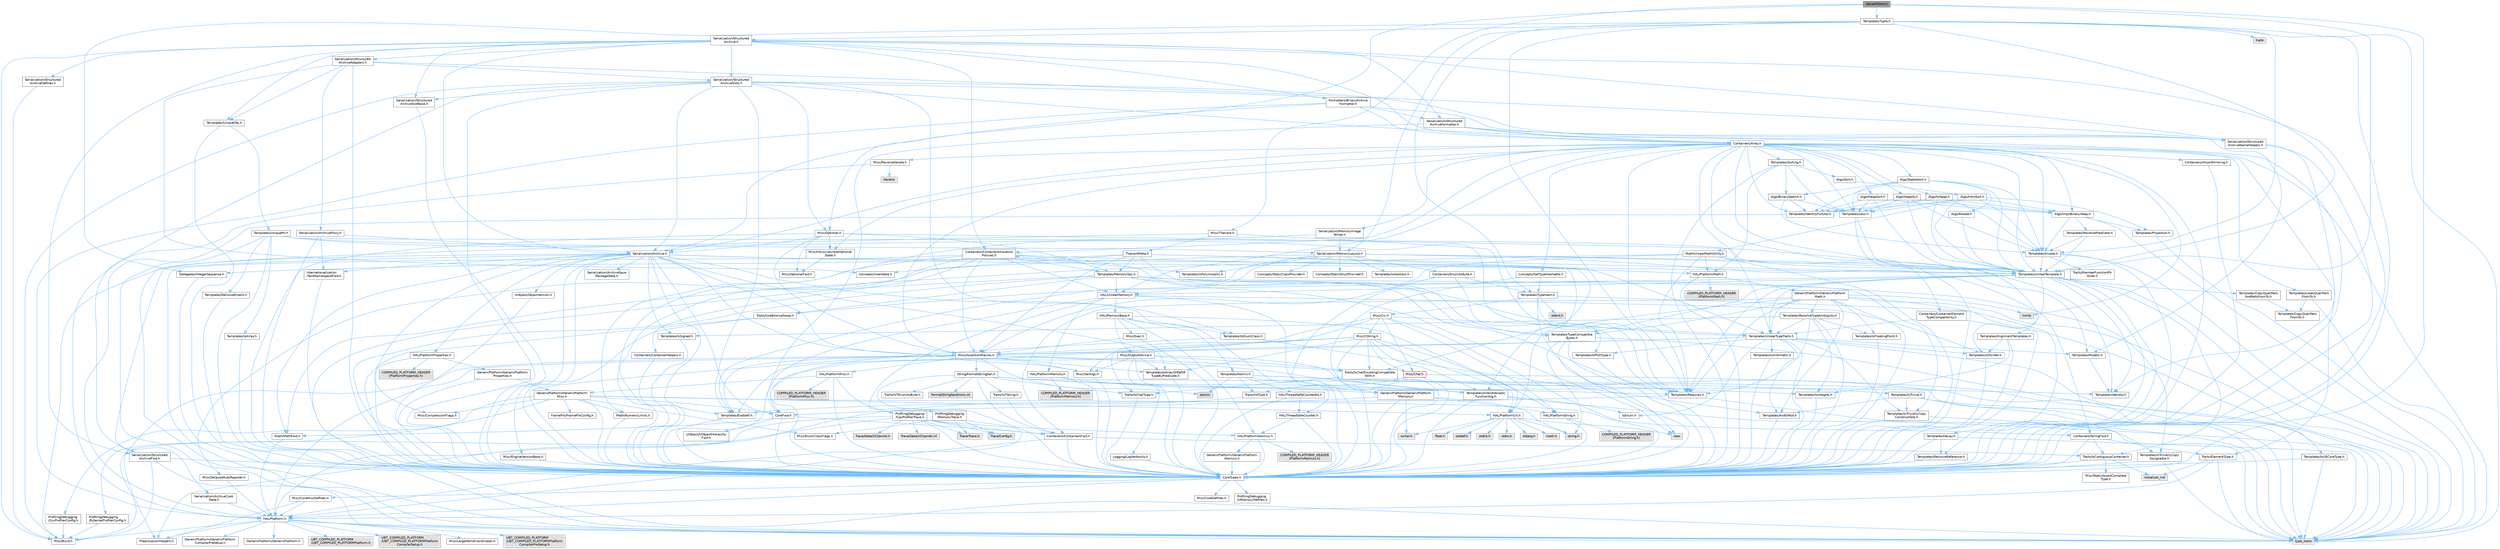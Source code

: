 digraph "ValueOrError.h"
{
 // INTERACTIVE_SVG=YES
 // LATEX_PDF_SIZE
  bgcolor="transparent";
  edge [fontname=Helvetica,fontsize=10,labelfontname=Helvetica,labelfontsize=10];
  node [fontname=Helvetica,fontsize=10,shape=box,height=0.2,width=0.4];
  Node1 [id="Node000001",label="ValueOrError.h",height=0.2,width=0.4,color="gray40", fillcolor="grey60", style="filled", fontcolor="black",tooltip=" "];
  Node1 -> Node2 [id="edge1_Node000001_Node000002",color="steelblue1",style="solid",tooltip=" "];
  Node2 [id="Node000002",label="CoreTypes.h",height=0.2,width=0.4,color="grey40", fillcolor="white", style="filled",URL="$dc/dec/CoreTypes_8h.html",tooltip=" "];
  Node2 -> Node3 [id="edge2_Node000002_Node000003",color="steelblue1",style="solid",tooltip=" "];
  Node3 [id="Node000003",label="HAL/Platform.h",height=0.2,width=0.4,color="grey40", fillcolor="white", style="filled",URL="$d9/dd0/Platform_8h.html",tooltip=" "];
  Node3 -> Node4 [id="edge3_Node000003_Node000004",color="steelblue1",style="solid",tooltip=" "];
  Node4 [id="Node000004",label="Misc/Build.h",height=0.2,width=0.4,color="grey40", fillcolor="white", style="filled",URL="$d3/dbb/Build_8h.html",tooltip=" "];
  Node3 -> Node5 [id="edge4_Node000003_Node000005",color="steelblue1",style="solid",tooltip=" "];
  Node5 [id="Node000005",label="Misc/LargeWorldCoordinates.h",height=0.2,width=0.4,color="grey40", fillcolor="white", style="filled",URL="$d2/dcb/LargeWorldCoordinates_8h.html",tooltip=" "];
  Node3 -> Node6 [id="edge5_Node000003_Node000006",color="steelblue1",style="solid",tooltip=" "];
  Node6 [id="Node000006",label="type_traits",height=0.2,width=0.4,color="grey60", fillcolor="#E0E0E0", style="filled",tooltip=" "];
  Node3 -> Node7 [id="edge6_Node000003_Node000007",color="steelblue1",style="solid",tooltip=" "];
  Node7 [id="Node000007",label="PreprocessorHelpers.h",height=0.2,width=0.4,color="grey40", fillcolor="white", style="filled",URL="$db/ddb/PreprocessorHelpers_8h.html",tooltip=" "];
  Node3 -> Node8 [id="edge7_Node000003_Node000008",color="steelblue1",style="solid",tooltip=" "];
  Node8 [id="Node000008",label="UBT_COMPILED_PLATFORM\l/UBT_COMPILED_PLATFORMPlatform\lCompilerPreSetup.h",height=0.2,width=0.4,color="grey60", fillcolor="#E0E0E0", style="filled",tooltip=" "];
  Node3 -> Node9 [id="edge8_Node000003_Node000009",color="steelblue1",style="solid",tooltip=" "];
  Node9 [id="Node000009",label="GenericPlatform/GenericPlatform\lCompilerPreSetup.h",height=0.2,width=0.4,color="grey40", fillcolor="white", style="filled",URL="$d9/dc8/GenericPlatformCompilerPreSetup_8h.html",tooltip=" "];
  Node3 -> Node10 [id="edge9_Node000003_Node000010",color="steelblue1",style="solid",tooltip=" "];
  Node10 [id="Node000010",label="GenericPlatform/GenericPlatform.h",height=0.2,width=0.4,color="grey40", fillcolor="white", style="filled",URL="$d6/d84/GenericPlatform_8h.html",tooltip=" "];
  Node3 -> Node11 [id="edge10_Node000003_Node000011",color="steelblue1",style="solid",tooltip=" "];
  Node11 [id="Node000011",label="UBT_COMPILED_PLATFORM\l/UBT_COMPILED_PLATFORMPlatform.h",height=0.2,width=0.4,color="grey60", fillcolor="#E0E0E0", style="filled",tooltip=" "];
  Node3 -> Node12 [id="edge11_Node000003_Node000012",color="steelblue1",style="solid",tooltip=" "];
  Node12 [id="Node000012",label="UBT_COMPILED_PLATFORM\l/UBT_COMPILED_PLATFORMPlatform\lCompilerSetup.h",height=0.2,width=0.4,color="grey60", fillcolor="#E0E0E0", style="filled",tooltip=" "];
  Node2 -> Node13 [id="edge12_Node000002_Node000013",color="steelblue1",style="solid",tooltip=" "];
  Node13 [id="Node000013",label="ProfilingDebugging\l/UMemoryDefines.h",height=0.2,width=0.4,color="grey40", fillcolor="white", style="filled",URL="$d2/da2/UMemoryDefines_8h.html",tooltip=" "];
  Node2 -> Node14 [id="edge13_Node000002_Node000014",color="steelblue1",style="solid",tooltip=" "];
  Node14 [id="Node000014",label="Misc/CoreMiscDefines.h",height=0.2,width=0.4,color="grey40", fillcolor="white", style="filled",URL="$da/d38/CoreMiscDefines_8h.html",tooltip=" "];
  Node14 -> Node3 [id="edge14_Node000014_Node000003",color="steelblue1",style="solid",tooltip=" "];
  Node14 -> Node7 [id="edge15_Node000014_Node000007",color="steelblue1",style="solid",tooltip=" "];
  Node2 -> Node15 [id="edge16_Node000002_Node000015",color="steelblue1",style="solid",tooltip=" "];
  Node15 [id="Node000015",label="Misc/CoreDefines.h",height=0.2,width=0.4,color="grey40", fillcolor="white", style="filled",URL="$d3/dd2/CoreDefines_8h.html",tooltip=" "];
  Node1 -> Node16 [id="edge17_Node000001_Node000016",color="steelblue1",style="solid",tooltip=" "];
  Node16 [id="Node000016",label="Misc/Optional.h",height=0.2,width=0.4,color="grey40", fillcolor="white", style="filled",URL="$d2/dae/Optional_8h.html",tooltip=" "];
  Node16 -> Node2 [id="edge18_Node000016_Node000002",color="steelblue1",style="solid",tooltip=" "];
  Node16 -> Node17 [id="edge19_Node000016_Node000017",color="steelblue1",style="solid",tooltip=" "];
  Node17 [id="Node000017",label="Misc/AssertionMacros.h",height=0.2,width=0.4,color="grey40", fillcolor="white", style="filled",URL="$d0/dfa/AssertionMacros_8h.html",tooltip=" "];
  Node17 -> Node2 [id="edge20_Node000017_Node000002",color="steelblue1",style="solid",tooltip=" "];
  Node17 -> Node3 [id="edge21_Node000017_Node000003",color="steelblue1",style="solid",tooltip=" "];
  Node17 -> Node18 [id="edge22_Node000017_Node000018",color="steelblue1",style="solid",tooltip=" "];
  Node18 [id="Node000018",label="HAL/PlatformMisc.h",height=0.2,width=0.4,color="grey40", fillcolor="white", style="filled",URL="$d0/df5/PlatformMisc_8h.html",tooltip=" "];
  Node18 -> Node2 [id="edge23_Node000018_Node000002",color="steelblue1",style="solid",tooltip=" "];
  Node18 -> Node19 [id="edge24_Node000018_Node000019",color="steelblue1",style="solid",tooltip=" "];
  Node19 [id="Node000019",label="GenericPlatform/GenericPlatform\lMisc.h",height=0.2,width=0.4,color="grey40", fillcolor="white", style="filled",URL="$db/d9a/GenericPlatformMisc_8h.html",tooltip=" "];
  Node19 -> Node20 [id="edge25_Node000019_Node000020",color="steelblue1",style="solid",tooltip=" "];
  Node20 [id="Node000020",label="Containers/StringFwd.h",height=0.2,width=0.4,color="grey40", fillcolor="white", style="filled",URL="$df/d37/StringFwd_8h.html",tooltip=" "];
  Node20 -> Node2 [id="edge26_Node000020_Node000002",color="steelblue1",style="solid",tooltip=" "];
  Node20 -> Node21 [id="edge27_Node000020_Node000021",color="steelblue1",style="solid",tooltip=" "];
  Node21 [id="Node000021",label="Traits/ElementType.h",height=0.2,width=0.4,color="grey40", fillcolor="white", style="filled",URL="$d5/d4f/ElementType_8h.html",tooltip=" "];
  Node21 -> Node3 [id="edge28_Node000021_Node000003",color="steelblue1",style="solid",tooltip=" "];
  Node21 -> Node22 [id="edge29_Node000021_Node000022",color="steelblue1",style="solid",tooltip=" "];
  Node22 [id="Node000022",label="initializer_list",height=0.2,width=0.4,color="grey60", fillcolor="#E0E0E0", style="filled",tooltip=" "];
  Node21 -> Node6 [id="edge30_Node000021_Node000006",color="steelblue1",style="solid",tooltip=" "];
  Node20 -> Node23 [id="edge31_Node000020_Node000023",color="steelblue1",style="solid",tooltip=" "];
  Node23 [id="Node000023",label="Traits/IsContiguousContainer.h",height=0.2,width=0.4,color="grey40", fillcolor="white", style="filled",URL="$d5/d3c/IsContiguousContainer_8h.html",tooltip=" "];
  Node23 -> Node2 [id="edge32_Node000023_Node000002",color="steelblue1",style="solid",tooltip=" "];
  Node23 -> Node24 [id="edge33_Node000023_Node000024",color="steelblue1",style="solid",tooltip=" "];
  Node24 [id="Node000024",label="Misc/StaticAssertComplete\lType.h",height=0.2,width=0.4,color="grey40", fillcolor="white", style="filled",URL="$d5/d4e/StaticAssertCompleteType_8h.html",tooltip=" "];
  Node23 -> Node22 [id="edge34_Node000023_Node000022",color="steelblue1",style="solid",tooltip=" "];
  Node19 -> Node25 [id="edge35_Node000019_Node000025",color="steelblue1",style="solid",tooltip=" "];
  Node25 [id="Node000025",label="CoreFwd.h",height=0.2,width=0.4,color="grey40", fillcolor="white", style="filled",URL="$d1/d1e/CoreFwd_8h.html",tooltip=" "];
  Node25 -> Node2 [id="edge36_Node000025_Node000002",color="steelblue1",style="solid",tooltip=" "];
  Node25 -> Node26 [id="edge37_Node000025_Node000026",color="steelblue1",style="solid",tooltip=" "];
  Node26 [id="Node000026",label="Containers/ContainersFwd.h",height=0.2,width=0.4,color="grey40", fillcolor="white", style="filled",URL="$d4/d0a/ContainersFwd_8h.html",tooltip=" "];
  Node26 -> Node3 [id="edge38_Node000026_Node000003",color="steelblue1",style="solid",tooltip=" "];
  Node26 -> Node2 [id="edge39_Node000026_Node000002",color="steelblue1",style="solid",tooltip=" "];
  Node26 -> Node23 [id="edge40_Node000026_Node000023",color="steelblue1",style="solid",tooltip=" "];
  Node25 -> Node27 [id="edge41_Node000025_Node000027",color="steelblue1",style="solid",tooltip=" "];
  Node27 [id="Node000027",label="Math/MathFwd.h",height=0.2,width=0.4,color="grey40", fillcolor="white", style="filled",URL="$d2/d10/MathFwd_8h.html",tooltip=" "];
  Node27 -> Node3 [id="edge42_Node000027_Node000003",color="steelblue1",style="solid",tooltip=" "];
  Node25 -> Node28 [id="edge43_Node000025_Node000028",color="steelblue1",style="solid",tooltip=" "];
  Node28 [id="Node000028",label="UObject/UObjectHierarchy\lFwd.h",height=0.2,width=0.4,color="grey40", fillcolor="white", style="filled",URL="$d3/d13/UObjectHierarchyFwd_8h.html",tooltip=" "];
  Node19 -> Node2 [id="edge44_Node000019_Node000002",color="steelblue1",style="solid",tooltip=" "];
  Node19 -> Node29 [id="edge45_Node000019_Node000029",color="steelblue1",style="solid",tooltip=" "];
  Node29 [id="Node000029",label="FramePro/FrameProConfig.h",height=0.2,width=0.4,color="grey40", fillcolor="white", style="filled",URL="$d7/d90/FrameProConfig_8h.html",tooltip=" "];
  Node19 -> Node30 [id="edge46_Node000019_Node000030",color="steelblue1",style="solid",tooltip=" "];
  Node30 [id="Node000030",label="HAL/PlatformCrt.h",height=0.2,width=0.4,color="grey40", fillcolor="white", style="filled",URL="$d8/d75/PlatformCrt_8h.html",tooltip=" "];
  Node30 -> Node31 [id="edge47_Node000030_Node000031",color="steelblue1",style="solid",tooltip=" "];
  Node31 [id="Node000031",label="new",height=0.2,width=0.4,color="grey60", fillcolor="#E0E0E0", style="filled",tooltip=" "];
  Node30 -> Node32 [id="edge48_Node000030_Node000032",color="steelblue1",style="solid",tooltip=" "];
  Node32 [id="Node000032",label="wchar.h",height=0.2,width=0.4,color="grey60", fillcolor="#E0E0E0", style="filled",tooltip=" "];
  Node30 -> Node33 [id="edge49_Node000030_Node000033",color="steelblue1",style="solid",tooltip=" "];
  Node33 [id="Node000033",label="stddef.h",height=0.2,width=0.4,color="grey60", fillcolor="#E0E0E0", style="filled",tooltip=" "];
  Node30 -> Node34 [id="edge50_Node000030_Node000034",color="steelblue1",style="solid",tooltip=" "];
  Node34 [id="Node000034",label="stdlib.h",height=0.2,width=0.4,color="grey60", fillcolor="#E0E0E0", style="filled",tooltip=" "];
  Node30 -> Node35 [id="edge51_Node000030_Node000035",color="steelblue1",style="solid",tooltip=" "];
  Node35 [id="Node000035",label="stdio.h",height=0.2,width=0.4,color="grey60", fillcolor="#E0E0E0", style="filled",tooltip=" "];
  Node30 -> Node36 [id="edge52_Node000030_Node000036",color="steelblue1",style="solid",tooltip=" "];
  Node36 [id="Node000036",label="stdarg.h",height=0.2,width=0.4,color="grey60", fillcolor="#E0E0E0", style="filled",tooltip=" "];
  Node30 -> Node37 [id="edge53_Node000030_Node000037",color="steelblue1",style="solid",tooltip=" "];
  Node37 [id="Node000037",label="math.h",height=0.2,width=0.4,color="grey60", fillcolor="#E0E0E0", style="filled",tooltip=" "];
  Node30 -> Node38 [id="edge54_Node000030_Node000038",color="steelblue1",style="solid",tooltip=" "];
  Node38 [id="Node000038",label="float.h",height=0.2,width=0.4,color="grey60", fillcolor="#E0E0E0", style="filled",tooltip=" "];
  Node30 -> Node39 [id="edge55_Node000030_Node000039",color="steelblue1",style="solid",tooltip=" "];
  Node39 [id="Node000039",label="string.h",height=0.2,width=0.4,color="grey60", fillcolor="#E0E0E0", style="filled",tooltip=" "];
  Node19 -> Node40 [id="edge56_Node000019_Node000040",color="steelblue1",style="solid",tooltip=" "];
  Node40 [id="Node000040",label="Math/NumericLimits.h",height=0.2,width=0.4,color="grey40", fillcolor="white", style="filled",URL="$df/d1b/NumericLimits_8h.html",tooltip=" "];
  Node40 -> Node2 [id="edge57_Node000040_Node000002",color="steelblue1",style="solid",tooltip=" "];
  Node19 -> Node41 [id="edge58_Node000019_Node000041",color="steelblue1",style="solid",tooltip=" "];
  Node41 [id="Node000041",label="Misc/CompressionFlags.h",height=0.2,width=0.4,color="grey40", fillcolor="white", style="filled",URL="$d9/d76/CompressionFlags_8h.html",tooltip=" "];
  Node19 -> Node42 [id="edge59_Node000019_Node000042",color="steelblue1",style="solid",tooltip=" "];
  Node42 [id="Node000042",label="Misc/EnumClassFlags.h",height=0.2,width=0.4,color="grey40", fillcolor="white", style="filled",URL="$d8/de7/EnumClassFlags_8h.html",tooltip=" "];
  Node19 -> Node43 [id="edge60_Node000019_Node000043",color="steelblue1",style="solid",tooltip=" "];
  Node43 [id="Node000043",label="ProfilingDebugging\l/CsvProfilerConfig.h",height=0.2,width=0.4,color="grey40", fillcolor="white", style="filled",URL="$d3/d88/CsvProfilerConfig_8h.html",tooltip=" "];
  Node43 -> Node4 [id="edge61_Node000043_Node000004",color="steelblue1",style="solid",tooltip=" "];
  Node19 -> Node44 [id="edge62_Node000019_Node000044",color="steelblue1",style="solid",tooltip=" "];
  Node44 [id="Node000044",label="ProfilingDebugging\l/ExternalProfilerConfig.h",height=0.2,width=0.4,color="grey40", fillcolor="white", style="filled",URL="$d3/dbb/ExternalProfilerConfig_8h.html",tooltip=" "];
  Node44 -> Node4 [id="edge63_Node000044_Node000004",color="steelblue1",style="solid",tooltip=" "];
  Node18 -> Node45 [id="edge64_Node000018_Node000045",color="steelblue1",style="solid",tooltip=" "];
  Node45 [id="Node000045",label="COMPILED_PLATFORM_HEADER\l(PlatformMisc.h)",height=0.2,width=0.4,color="grey60", fillcolor="#E0E0E0", style="filled",tooltip=" "];
  Node18 -> Node46 [id="edge65_Node000018_Node000046",color="steelblue1",style="solid",tooltip=" "];
  Node46 [id="Node000046",label="ProfilingDebugging\l/CpuProfilerTrace.h",height=0.2,width=0.4,color="grey40", fillcolor="white", style="filled",URL="$da/dcb/CpuProfilerTrace_8h.html",tooltip=" "];
  Node46 -> Node2 [id="edge66_Node000046_Node000002",color="steelblue1",style="solid",tooltip=" "];
  Node46 -> Node26 [id="edge67_Node000046_Node000026",color="steelblue1",style="solid",tooltip=" "];
  Node46 -> Node47 [id="edge68_Node000046_Node000047",color="steelblue1",style="solid",tooltip=" "];
  Node47 [id="Node000047",label="HAL/PlatformAtomics.h",height=0.2,width=0.4,color="grey40", fillcolor="white", style="filled",URL="$d3/d36/PlatformAtomics_8h.html",tooltip=" "];
  Node47 -> Node2 [id="edge69_Node000047_Node000002",color="steelblue1",style="solid",tooltip=" "];
  Node47 -> Node48 [id="edge70_Node000047_Node000048",color="steelblue1",style="solid",tooltip=" "];
  Node48 [id="Node000048",label="GenericPlatform/GenericPlatform\lAtomics.h",height=0.2,width=0.4,color="grey40", fillcolor="white", style="filled",URL="$da/d72/GenericPlatformAtomics_8h.html",tooltip=" "];
  Node48 -> Node2 [id="edge71_Node000048_Node000002",color="steelblue1",style="solid",tooltip=" "];
  Node47 -> Node49 [id="edge72_Node000047_Node000049",color="steelblue1",style="solid",tooltip=" "];
  Node49 [id="Node000049",label="COMPILED_PLATFORM_HEADER\l(PlatformAtomics.h)",height=0.2,width=0.4,color="grey60", fillcolor="#E0E0E0", style="filled",tooltip=" "];
  Node46 -> Node7 [id="edge73_Node000046_Node000007",color="steelblue1",style="solid",tooltip=" "];
  Node46 -> Node4 [id="edge74_Node000046_Node000004",color="steelblue1",style="solid",tooltip=" "];
  Node46 -> Node50 [id="edge75_Node000046_Node000050",color="steelblue1",style="solid",tooltip=" "];
  Node50 [id="Node000050",label="Trace/Config.h",height=0.2,width=0.4,color="grey60", fillcolor="#E0E0E0", style="filled",tooltip=" "];
  Node46 -> Node51 [id="edge76_Node000046_Node000051",color="steelblue1",style="solid",tooltip=" "];
  Node51 [id="Node000051",label="Trace/Detail/Channel.h",height=0.2,width=0.4,color="grey60", fillcolor="#E0E0E0", style="filled",tooltip=" "];
  Node46 -> Node52 [id="edge77_Node000046_Node000052",color="steelblue1",style="solid",tooltip=" "];
  Node52 [id="Node000052",label="Trace/Detail/Channel.inl",height=0.2,width=0.4,color="grey60", fillcolor="#E0E0E0", style="filled",tooltip=" "];
  Node46 -> Node53 [id="edge78_Node000046_Node000053",color="steelblue1",style="solid",tooltip=" "];
  Node53 [id="Node000053",label="Trace/Trace.h",height=0.2,width=0.4,color="grey60", fillcolor="#E0E0E0", style="filled",tooltip=" "];
  Node17 -> Node7 [id="edge79_Node000017_Node000007",color="steelblue1",style="solid",tooltip=" "];
  Node17 -> Node54 [id="edge80_Node000017_Node000054",color="steelblue1",style="solid",tooltip=" "];
  Node54 [id="Node000054",label="Templates/EnableIf.h",height=0.2,width=0.4,color="grey40", fillcolor="white", style="filled",URL="$d7/d60/EnableIf_8h.html",tooltip=" "];
  Node54 -> Node2 [id="edge81_Node000054_Node000002",color="steelblue1",style="solid",tooltip=" "];
  Node17 -> Node55 [id="edge82_Node000017_Node000055",color="steelblue1",style="solid",tooltip=" "];
  Node55 [id="Node000055",label="Templates/IsArrayOrRefOf\lTypeByPredicate.h",height=0.2,width=0.4,color="grey40", fillcolor="white", style="filled",URL="$d6/da1/IsArrayOrRefOfTypeByPredicate_8h.html",tooltip=" "];
  Node55 -> Node2 [id="edge83_Node000055_Node000002",color="steelblue1",style="solid",tooltip=" "];
  Node17 -> Node56 [id="edge84_Node000017_Node000056",color="steelblue1",style="solid",tooltip=" "];
  Node56 [id="Node000056",label="Templates/IsValidVariadic\lFunctionArg.h",height=0.2,width=0.4,color="grey40", fillcolor="white", style="filled",URL="$d0/dc8/IsValidVariadicFunctionArg_8h.html",tooltip=" "];
  Node56 -> Node2 [id="edge85_Node000056_Node000002",color="steelblue1",style="solid",tooltip=" "];
  Node56 -> Node57 [id="edge86_Node000056_Node000057",color="steelblue1",style="solid",tooltip=" "];
  Node57 [id="Node000057",label="IsEnum.h",height=0.2,width=0.4,color="grey40", fillcolor="white", style="filled",URL="$d4/de5/IsEnum_8h.html",tooltip=" "];
  Node56 -> Node6 [id="edge87_Node000056_Node000006",color="steelblue1",style="solid",tooltip=" "];
  Node17 -> Node58 [id="edge88_Node000017_Node000058",color="steelblue1",style="solid",tooltip=" "];
  Node58 [id="Node000058",label="Traits/IsCharEncodingCompatible\lWith.h",height=0.2,width=0.4,color="grey40", fillcolor="white", style="filled",URL="$df/dd1/IsCharEncodingCompatibleWith_8h.html",tooltip=" "];
  Node58 -> Node6 [id="edge89_Node000058_Node000006",color="steelblue1",style="solid",tooltip=" "];
  Node58 -> Node59 [id="edge90_Node000058_Node000059",color="steelblue1",style="solid",tooltip=" "];
  Node59 [id="Node000059",label="Traits/IsCharType.h",height=0.2,width=0.4,color="grey40", fillcolor="white", style="filled",URL="$db/d51/IsCharType_8h.html",tooltip=" "];
  Node59 -> Node2 [id="edge91_Node000059_Node000002",color="steelblue1",style="solid",tooltip=" "];
  Node17 -> Node60 [id="edge92_Node000017_Node000060",color="steelblue1",style="solid",tooltip=" "];
  Node60 [id="Node000060",label="Misc/VarArgs.h",height=0.2,width=0.4,color="grey40", fillcolor="white", style="filled",URL="$d5/d6f/VarArgs_8h.html",tooltip=" "];
  Node60 -> Node2 [id="edge93_Node000060_Node000002",color="steelblue1",style="solid",tooltip=" "];
  Node17 -> Node61 [id="edge94_Node000017_Node000061",color="steelblue1",style="solid",tooltip=" "];
  Node61 [id="Node000061",label="String/FormatStringSan.h",height=0.2,width=0.4,color="grey40", fillcolor="white", style="filled",URL="$d3/d8b/FormatStringSan_8h.html",tooltip=" "];
  Node61 -> Node6 [id="edge95_Node000061_Node000006",color="steelblue1",style="solid",tooltip=" "];
  Node61 -> Node2 [id="edge96_Node000061_Node000002",color="steelblue1",style="solid",tooltip=" "];
  Node61 -> Node62 [id="edge97_Node000061_Node000062",color="steelblue1",style="solid",tooltip=" "];
  Node62 [id="Node000062",label="Templates/Requires.h",height=0.2,width=0.4,color="grey40", fillcolor="white", style="filled",URL="$dc/d96/Requires_8h.html",tooltip=" "];
  Node62 -> Node54 [id="edge98_Node000062_Node000054",color="steelblue1",style="solid",tooltip=" "];
  Node62 -> Node6 [id="edge99_Node000062_Node000006",color="steelblue1",style="solid",tooltip=" "];
  Node61 -> Node63 [id="edge100_Node000061_Node000063",color="steelblue1",style="solid",tooltip=" "];
  Node63 [id="Node000063",label="Templates/Identity.h",height=0.2,width=0.4,color="grey40", fillcolor="white", style="filled",URL="$d0/dd5/Identity_8h.html",tooltip=" "];
  Node61 -> Node56 [id="edge101_Node000061_Node000056",color="steelblue1",style="solid",tooltip=" "];
  Node61 -> Node59 [id="edge102_Node000061_Node000059",color="steelblue1",style="solid",tooltip=" "];
  Node61 -> Node64 [id="edge103_Node000061_Node000064",color="steelblue1",style="solid",tooltip=" "];
  Node64 [id="Node000064",label="Traits/IsTEnumAsByte.h",height=0.2,width=0.4,color="grey40", fillcolor="white", style="filled",URL="$d1/de6/IsTEnumAsByte_8h.html",tooltip=" "];
  Node61 -> Node65 [id="edge104_Node000061_Node000065",color="steelblue1",style="solid",tooltip=" "];
  Node65 [id="Node000065",label="Traits/IsTString.h",height=0.2,width=0.4,color="grey40", fillcolor="white", style="filled",URL="$d0/df8/IsTString_8h.html",tooltip=" "];
  Node65 -> Node26 [id="edge105_Node000065_Node000026",color="steelblue1",style="solid",tooltip=" "];
  Node61 -> Node26 [id="edge106_Node000061_Node000026",color="steelblue1",style="solid",tooltip=" "];
  Node61 -> Node66 [id="edge107_Node000061_Node000066",color="steelblue1",style="solid",tooltip=" "];
  Node66 [id="Node000066",label="FormatStringSanErrors.inl",height=0.2,width=0.4,color="grey60", fillcolor="#E0E0E0", style="filled",tooltip=" "];
  Node17 -> Node67 [id="edge108_Node000017_Node000067",color="steelblue1",style="solid",tooltip=" "];
  Node67 [id="Node000067",label="atomic",height=0.2,width=0.4,color="grey60", fillcolor="#E0E0E0", style="filled",tooltip=" "];
  Node16 -> Node68 [id="edge109_Node000016_Node000068",color="steelblue1",style="solid",tooltip=" "];
  Node68 [id="Node000068",label="Misc/IntrusiveUnsetOptional\lState.h",height=0.2,width=0.4,color="grey40", fillcolor="white", style="filled",URL="$d2/d0a/IntrusiveUnsetOptionalState_8h.html",tooltip=" "];
  Node68 -> Node69 [id="edge110_Node000068_Node000069",color="steelblue1",style="solid",tooltip=" "];
  Node69 [id="Node000069",label="Misc/OptionalFwd.h",height=0.2,width=0.4,color="grey40", fillcolor="white", style="filled",URL="$dc/d50/OptionalFwd_8h.html",tooltip=" "];
  Node16 -> Node69 [id="edge111_Node000016_Node000069",color="steelblue1",style="solid",tooltip=" "];
  Node16 -> Node70 [id="edge112_Node000016_Node000070",color="steelblue1",style="solid",tooltip=" "];
  Node70 [id="Node000070",label="Templates/MemoryOps.h",height=0.2,width=0.4,color="grey40", fillcolor="white", style="filled",URL="$db/dea/MemoryOps_8h.html",tooltip=" "];
  Node70 -> Node2 [id="edge113_Node000070_Node000002",color="steelblue1",style="solid",tooltip=" "];
  Node70 -> Node71 [id="edge114_Node000070_Node000071",color="steelblue1",style="solid",tooltip=" "];
  Node71 [id="Node000071",label="HAL/UnrealMemory.h",height=0.2,width=0.4,color="grey40", fillcolor="white", style="filled",URL="$d9/d96/UnrealMemory_8h.html",tooltip=" "];
  Node71 -> Node2 [id="edge115_Node000071_Node000002",color="steelblue1",style="solid",tooltip=" "];
  Node71 -> Node72 [id="edge116_Node000071_Node000072",color="steelblue1",style="solid",tooltip=" "];
  Node72 [id="Node000072",label="GenericPlatform/GenericPlatform\lMemory.h",height=0.2,width=0.4,color="grey40", fillcolor="white", style="filled",URL="$dd/d22/GenericPlatformMemory_8h.html",tooltip=" "];
  Node72 -> Node25 [id="edge117_Node000072_Node000025",color="steelblue1",style="solid",tooltip=" "];
  Node72 -> Node2 [id="edge118_Node000072_Node000002",color="steelblue1",style="solid",tooltip=" "];
  Node72 -> Node73 [id="edge119_Node000072_Node000073",color="steelblue1",style="solid",tooltip=" "];
  Node73 [id="Node000073",label="HAL/PlatformString.h",height=0.2,width=0.4,color="grey40", fillcolor="white", style="filled",URL="$db/db5/PlatformString_8h.html",tooltip=" "];
  Node73 -> Node2 [id="edge120_Node000073_Node000002",color="steelblue1",style="solid",tooltip=" "];
  Node73 -> Node74 [id="edge121_Node000073_Node000074",color="steelblue1",style="solid",tooltip=" "];
  Node74 [id="Node000074",label="COMPILED_PLATFORM_HEADER\l(PlatformString.h)",height=0.2,width=0.4,color="grey60", fillcolor="#E0E0E0", style="filled",tooltip=" "];
  Node72 -> Node39 [id="edge122_Node000072_Node000039",color="steelblue1",style="solid",tooltip=" "];
  Node72 -> Node32 [id="edge123_Node000072_Node000032",color="steelblue1",style="solid",tooltip=" "];
  Node71 -> Node75 [id="edge124_Node000071_Node000075",color="steelblue1",style="solid",tooltip=" "];
  Node75 [id="Node000075",label="HAL/MemoryBase.h",height=0.2,width=0.4,color="grey40", fillcolor="white", style="filled",URL="$d6/d9f/MemoryBase_8h.html",tooltip=" "];
  Node75 -> Node2 [id="edge125_Node000075_Node000002",color="steelblue1",style="solid",tooltip=" "];
  Node75 -> Node47 [id="edge126_Node000075_Node000047",color="steelblue1",style="solid",tooltip=" "];
  Node75 -> Node30 [id="edge127_Node000075_Node000030",color="steelblue1",style="solid",tooltip=" "];
  Node75 -> Node76 [id="edge128_Node000075_Node000076",color="steelblue1",style="solid",tooltip=" "];
  Node76 [id="Node000076",label="Misc/Exec.h",height=0.2,width=0.4,color="grey40", fillcolor="white", style="filled",URL="$de/ddb/Exec_8h.html",tooltip=" "];
  Node76 -> Node2 [id="edge129_Node000076_Node000002",color="steelblue1",style="solid",tooltip=" "];
  Node76 -> Node17 [id="edge130_Node000076_Node000017",color="steelblue1",style="solid",tooltip=" "];
  Node75 -> Node77 [id="edge131_Node000075_Node000077",color="steelblue1",style="solid",tooltip=" "];
  Node77 [id="Node000077",label="Misc/OutputDevice.h",height=0.2,width=0.4,color="grey40", fillcolor="white", style="filled",URL="$d7/d32/OutputDevice_8h.html",tooltip=" "];
  Node77 -> Node25 [id="edge132_Node000077_Node000025",color="steelblue1",style="solid",tooltip=" "];
  Node77 -> Node2 [id="edge133_Node000077_Node000002",color="steelblue1",style="solid",tooltip=" "];
  Node77 -> Node78 [id="edge134_Node000077_Node000078",color="steelblue1",style="solid",tooltip=" "];
  Node78 [id="Node000078",label="Logging/LogVerbosity.h",height=0.2,width=0.4,color="grey40", fillcolor="white", style="filled",URL="$d2/d8f/LogVerbosity_8h.html",tooltip=" "];
  Node78 -> Node2 [id="edge135_Node000078_Node000002",color="steelblue1",style="solid",tooltip=" "];
  Node77 -> Node60 [id="edge136_Node000077_Node000060",color="steelblue1",style="solid",tooltip=" "];
  Node77 -> Node55 [id="edge137_Node000077_Node000055",color="steelblue1",style="solid",tooltip=" "];
  Node77 -> Node56 [id="edge138_Node000077_Node000056",color="steelblue1",style="solid",tooltip=" "];
  Node77 -> Node58 [id="edge139_Node000077_Node000058",color="steelblue1",style="solid",tooltip=" "];
  Node75 -> Node79 [id="edge140_Node000075_Node000079",color="steelblue1",style="solid",tooltip=" "];
  Node79 [id="Node000079",label="Templates/Atomic.h",height=0.2,width=0.4,color="grey40", fillcolor="white", style="filled",URL="$d3/d91/Atomic_8h.html",tooltip=" "];
  Node79 -> Node80 [id="edge141_Node000079_Node000080",color="steelblue1",style="solid",tooltip=" "];
  Node80 [id="Node000080",label="HAL/ThreadSafeCounter.h",height=0.2,width=0.4,color="grey40", fillcolor="white", style="filled",URL="$dc/dc9/ThreadSafeCounter_8h.html",tooltip=" "];
  Node80 -> Node2 [id="edge142_Node000080_Node000002",color="steelblue1",style="solid",tooltip=" "];
  Node80 -> Node47 [id="edge143_Node000080_Node000047",color="steelblue1",style="solid",tooltip=" "];
  Node79 -> Node81 [id="edge144_Node000079_Node000081",color="steelblue1",style="solid",tooltip=" "];
  Node81 [id="Node000081",label="HAL/ThreadSafeCounter64.h",height=0.2,width=0.4,color="grey40", fillcolor="white", style="filled",URL="$d0/d12/ThreadSafeCounter64_8h.html",tooltip=" "];
  Node81 -> Node2 [id="edge145_Node000081_Node000002",color="steelblue1",style="solid",tooltip=" "];
  Node81 -> Node80 [id="edge146_Node000081_Node000080",color="steelblue1",style="solid",tooltip=" "];
  Node79 -> Node82 [id="edge147_Node000079_Node000082",color="steelblue1",style="solid",tooltip=" "];
  Node82 [id="Node000082",label="Templates/IsIntegral.h",height=0.2,width=0.4,color="grey40", fillcolor="white", style="filled",URL="$da/d64/IsIntegral_8h.html",tooltip=" "];
  Node82 -> Node2 [id="edge148_Node000082_Node000002",color="steelblue1",style="solid",tooltip=" "];
  Node79 -> Node83 [id="edge149_Node000079_Node000083",color="steelblue1",style="solid",tooltip=" "];
  Node83 [id="Node000083",label="Templates/IsTrivial.h",height=0.2,width=0.4,color="grey40", fillcolor="white", style="filled",URL="$da/d4c/IsTrivial_8h.html",tooltip=" "];
  Node83 -> Node84 [id="edge150_Node000083_Node000084",color="steelblue1",style="solid",tooltip=" "];
  Node84 [id="Node000084",label="Templates/AndOrNot.h",height=0.2,width=0.4,color="grey40", fillcolor="white", style="filled",URL="$db/d0a/AndOrNot_8h.html",tooltip=" "];
  Node84 -> Node2 [id="edge151_Node000084_Node000002",color="steelblue1",style="solid",tooltip=" "];
  Node83 -> Node85 [id="edge152_Node000083_Node000085",color="steelblue1",style="solid",tooltip=" "];
  Node85 [id="Node000085",label="Templates/IsTriviallyCopy\lConstructible.h",height=0.2,width=0.4,color="grey40", fillcolor="white", style="filled",URL="$d3/d78/IsTriviallyCopyConstructible_8h.html",tooltip=" "];
  Node85 -> Node2 [id="edge153_Node000085_Node000002",color="steelblue1",style="solid",tooltip=" "];
  Node85 -> Node6 [id="edge154_Node000085_Node000006",color="steelblue1",style="solid",tooltip=" "];
  Node83 -> Node86 [id="edge155_Node000083_Node000086",color="steelblue1",style="solid",tooltip=" "];
  Node86 [id="Node000086",label="Templates/IsTriviallyCopy\lAssignable.h",height=0.2,width=0.4,color="grey40", fillcolor="white", style="filled",URL="$d2/df2/IsTriviallyCopyAssignable_8h.html",tooltip=" "];
  Node86 -> Node2 [id="edge156_Node000086_Node000002",color="steelblue1",style="solid",tooltip=" "];
  Node86 -> Node6 [id="edge157_Node000086_Node000006",color="steelblue1",style="solid",tooltip=" "];
  Node83 -> Node6 [id="edge158_Node000083_Node000006",color="steelblue1",style="solid",tooltip=" "];
  Node79 -> Node87 [id="edge159_Node000079_Node000087",color="steelblue1",style="solid",tooltip=" "];
  Node87 [id="Node000087",label="Traits/IntType.h",height=0.2,width=0.4,color="grey40", fillcolor="white", style="filled",URL="$d7/deb/IntType_8h.html",tooltip=" "];
  Node87 -> Node3 [id="edge160_Node000087_Node000003",color="steelblue1",style="solid",tooltip=" "];
  Node79 -> Node67 [id="edge161_Node000079_Node000067",color="steelblue1",style="solid",tooltip=" "];
  Node71 -> Node88 [id="edge162_Node000071_Node000088",color="steelblue1",style="solid",tooltip=" "];
  Node88 [id="Node000088",label="HAL/PlatformMemory.h",height=0.2,width=0.4,color="grey40", fillcolor="white", style="filled",URL="$de/d68/PlatformMemory_8h.html",tooltip=" "];
  Node88 -> Node2 [id="edge163_Node000088_Node000002",color="steelblue1",style="solid",tooltip=" "];
  Node88 -> Node72 [id="edge164_Node000088_Node000072",color="steelblue1",style="solid",tooltip=" "];
  Node88 -> Node89 [id="edge165_Node000088_Node000089",color="steelblue1",style="solid",tooltip=" "];
  Node89 [id="Node000089",label="COMPILED_PLATFORM_HEADER\l(PlatformMemory.h)",height=0.2,width=0.4,color="grey60", fillcolor="#E0E0E0", style="filled",tooltip=" "];
  Node71 -> Node90 [id="edge166_Node000071_Node000090",color="steelblue1",style="solid",tooltip=" "];
  Node90 [id="Node000090",label="ProfilingDebugging\l/MemoryTrace.h",height=0.2,width=0.4,color="grey40", fillcolor="white", style="filled",URL="$da/dd7/MemoryTrace_8h.html",tooltip=" "];
  Node90 -> Node3 [id="edge167_Node000090_Node000003",color="steelblue1",style="solid",tooltip=" "];
  Node90 -> Node42 [id="edge168_Node000090_Node000042",color="steelblue1",style="solid",tooltip=" "];
  Node90 -> Node50 [id="edge169_Node000090_Node000050",color="steelblue1",style="solid",tooltip=" "];
  Node90 -> Node53 [id="edge170_Node000090_Node000053",color="steelblue1",style="solid",tooltip=" "];
  Node71 -> Node91 [id="edge171_Node000071_Node000091",color="steelblue1",style="solid",tooltip=" "];
  Node91 [id="Node000091",label="Templates/IsPointer.h",height=0.2,width=0.4,color="grey40", fillcolor="white", style="filled",URL="$d7/d05/IsPointer_8h.html",tooltip=" "];
  Node91 -> Node2 [id="edge172_Node000091_Node000002",color="steelblue1",style="solid",tooltip=" "];
  Node70 -> Node86 [id="edge173_Node000070_Node000086",color="steelblue1",style="solid",tooltip=" "];
  Node70 -> Node85 [id="edge174_Node000070_Node000085",color="steelblue1",style="solid",tooltip=" "];
  Node70 -> Node62 [id="edge175_Node000070_Node000062",color="steelblue1",style="solid",tooltip=" "];
  Node70 -> Node92 [id="edge176_Node000070_Node000092",color="steelblue1",style="solid",tooltip=" "];
  Node92 [id="Node000092",label="Templates/UnrealTypeTraits.h",height=0.2,width=0.4,color="grey40", fillcolor="white", style="filled",URL="$d2/d2d/UnrealTypeTraits_8h.html",tooltip=" "];
  Node92 -> Node2 [id="edge177_Node000092_Node000002",color="steelblue1",style="solid",tooltip=" "];
  Node92 -> Node91 [id="edge178_Node000092_Node000091",color="steelblue1",style="solid",tooltip=" "];
  Node92 -> Node17 [id="edge179_Node000092_Node000017",color="steelblue1",style="solid",tooltip=" "];
  Node92 -> Node84 [id="edge180_Node000092_Node000084",color="steelblue1",style="solid",tooltip=" "];
  Node92 -> Node54 [id="edge181_Node000092_Node000054",color="steelblue1",style="solid",tooltip=" "];
  Node92 -> Node93 [id="edge182_Node000092_Node000093",color="steelblue1",style="solid",tooltip=" "];
  Node93 [id="Node000093",label="Templates/IsArithmetic.h",height=0.2,width=0.4,color="grey40", fillcolor="white", style="filled",URL="$d2/d5d/IsArithmetic_8h.html",tooltip=" "];
  Node93 -> Node2 [id="edge183_Node000093_Node000002",color="steelblue1",style="solid",tooltip=" "];
  Node92 -> Node57 [id="edge184_Node000092_Node000057",color="steelblue1",style="solid",tooltip=" "];
  Node92 -> Node94 [id="edge185_Node000092_Node000094",color="steelblue1",style="solid",tooltip=" "];
  Node94 [id="Node000094",label="Templates/Models.h",height=0.2,width=0.4,color="grey40", fillcolor="white", style="filled",URL="$d3/d0c/Models_8h.html",tooltip=" "];
  Node94 -> Node63 [id="edge186_Node000094_Node000063",color="steelblue1",style="solid",tooltip=" "];
  Node92 -> Node95 [id="edge187_Node000092_Node000095",color="steelblue1",style="solid",tooltip=" "];
  Node95 [id="Node000095",label="Templates/IsPODType.h",height=0.2,width=0.4,color="grey40", fillcolor="white", style="filled",URL="$d7/db1/IsPODType_8h.html",tooltip=" "];
  Node95 -> Node2 [id="edge188_Node000095_Node000002",color="steelblue1",style="solid",tooltip=" "];
  Node92 -> Node96 [id="edge189_Node000092_Node000096",color="steelblue1",style="solid",tooltip=" "];
  Node96 [id="Node000096",label="Templates/IsUECoreType.h",height=0.2,width=0.4,color="grey40", fillcolor="white", style="filled",URL="$d1/db8/IsUECoreType_8h.html",tooltip=" "];
  Node96 -> Node2 [id="edge190_Node000096_Node000002",color="steelblue1",style="solid",tooltip=" "];
  Node96 -> Node6 [id="edge191_Node000096_Node000006",color="steelblue1",style="solid",tooltip=" "];
  Node92 -> Node85 [id="edge192_Node000092_Node000085",color="steelblue1",style="solid",tooltip=" "];
  Node70 -> Node97 [id="edge193_Node000070_Node000097",color="steelblue1",style="solid",tooltip=" "];
  Node97 [id="Node000097",label="Traits/UseBitwiseSwap.h",height=0.2,width=0.4,color="grey40", fillcolor="white", style="filled",URL="$db/df3/UseBitwiseSwap_8h.html",tooltip=" "];
  Node97 -> Node2 [id="edge194_Node000097_Node000002",color="steelblue1",style="solid",tooltip=" "];
  Node97 -> Node6 [id="edge195_Node000097_Node000006",color="steelblue1",style="solid",tooltip=" "];
  Node70 -> Node31 [id="edge196_Node000070_Node000031",color="steelblue1",style="solid",tooltip=" "];
  Node70 -> Node6 [id="edge197_Node000070_Node000006",color="steelblue1",style="solid",tooltip=" "];
  Node16 -> Node98 [id="edge198_Node000016_Node000098",color="steelblue1",style="solid",tooltip=" "];
  Node98 [id="Node000098",label="Templates/UnrealTemplate.h",height=0.2,width=0.4,color="grey40", fillcolor="white", style="filled",URL="$d4/d24/UnrealTemplate_8h.html",tooltip=" "];
  Node98 -> Node2 [id="edge199_Node000098_Node000002",color="steelblue1",style="solid",tooltip=" "];
  Node98 -> Node91 [id="edge200_Node000098_Node000091",color="steelblue1",style="solid",tooltip=" "];
  Node98 -> Node71 [id="edge201_Node000098_Node000071",color="steelblue1",style="solid",tooltip=" "];
  Node98 -> Node99 [id="edge202_Node000098_Node000099",color="steelblue1",style="solid",tooltip=" "];
  Node99 [id="Node000099",label="Templates/CopyQualifiers\lAndRefsFromTo.h",height=0.2,width=0.4,color="grey40", fillcolor="white", style="filled",URL="$d3/db3/CopyQualifiersAndRefsFromTo_8h.html",tooltip=" "];
  Node99 -> Node100 [id="edge203_Node000099_Node000100",color="steelblue1",style="solid",tooltip=" "];
  Node100 [id="Node000100",label="Templates/CopyQualifiers\lFromTo.h",height=0.2,width=0.4,color="grey40", fillcolor="white", style="filled",URL="$d5/db4/CopyQualifiersFromTo_8h.html",tooltip=" "];
  Node98 -> Node92 [id="edge204_Node000098_Node000092",color="steelblue1",style="solid",tooltip=" "];
  Node98 -> Node101 [id="edge205_Node000098_Node000101",color="steelblue1",style="solid",tooltip=" "];
  Node101 [id="Node000101",label="Templates/RemoveReference.h",height=0.2,width=0.4,color="grey40", fillcolor="white", style="filled",URL="$da/dbe/RemoveReference_8h.html",tooltip=" "];
  Node101 -> Node2 [id="edge206_Node000101_Node000002",color="steelblue1",style="solid",tooltip=" "];
  Node98 -> Node62 [id="edge207_Node000098_Node000062",color="steelblue1",style="solid",tooltip=" "];
  Node98 -> Node102 [id="edge208_Node000098_Node000102",color="steelblue1",style="solid",tooltip=" "];
  Node102 [id="Node000102",label="Templates/TypeCompatible\lBytes.h",height=0.2,width=0.4,color="grey40", fillcolor="white", style="filled",URL="$df/d0a/TypeCompatibleBytes_8h.html",tooltip=" "];
  Node102 -> Node2 [id="edge209_Node000102_Node000002",color="steelblue1",style="solid",tooltip=" "];
  Node102 -> Node39 [id="edge210_Node000102_Node000039",color="steelblue1",style="solid",tooltip=" "];
  Node102 -> Node31 [id="edge211_Node000102_Node000031",color="steelblue1",style="solid",tooltip=" "];
  Node102 -> Node6 [id="edge212_Node000102_Node000006",color="steelblue1",style="solid",tooltip=" "];
  Node98 -> Node63 [id="edge213_Node000098_Node000063",color="steelblue1",style="solid",tooltip=" "];
  Node98 -> Node23 [id="edge214_Node000098_Node000023",color="steelblue1",style="solid",tooltip=" "];
  Node98 -> Node97 [id="edge215_Node000098_Node000097",color="steelblue1",style="solid",tooltip=" "];
  Node98 -> Node6 [id="edge216_Node000098_Node000006",color="steelblue1",style="solid",tooltip=" "];
  Node16 -> Node103 [id="edge217_Node000016_Node000103",color="steelblue1",style="solid",tooltip=" "];
  Node103 [id="Node000103",label="Serialization/Archive.h",height=0.2,width=0.4,color="grey40", fillcolor="white", style="filled",URL="$d7/d3b/Archive_8h.html",tooltip=" "];
  Node103 -> Node25 [id="edge218_Node000103_Node000025",color="steelblue1",style="solid",tooltip=" "];
  Node103 -> Node2 [id="edge219_Node000103_Node000002",color="steelblue1",style="solid",tooltip=" "];
  Node103 -> Node104 [id="edge220_Node000103_Node000104",color="steelblue1",style="solid",tooltip=" "];
  Node104 [id="Node000104",label="HAL/PlatformProperties.h",height=0.2,width=0.4,color="grey40", fillcolor="white", style="filled",URL="$d9/db0/PlatformProperties_8h.html",tooltip=" "];
  Node104 -> Node2 [id="edge221_Node000104_Node000002",color="steelblue1",style="solid",tooltip=" "];
  Node104 -> Node105 [id="edge222_Node000104_Node000105",color="steelblue1",style="solid",tooltip=" "];
  Node105 [id="Node000105",label="GenericPlatform/GenericPlatform\lProperties.h",height=0.2,width=0.4,color="grey40", fillcolor="white", style="filled",URL="$d2/dcd/GenericPlatformProperties_8h.html",tooltip=" "];
  Node105 -> Node2 [id="edge223_Node000105_Node000002",color="steelblue1",style="solid",tooltip=" "];
  Node105 -> Node19 [id="edge224_Node000105_Node000019",color="steelblue1",style="solid",tooltip=" "];
  Node104 -> Node106 [id="edge225_Node000104_Node000106",color="steelblue1",style="solid",tooltip=" "];
  Node106 [id="Node000106",label="COMPILED_PLATFORM_HEADER\l(PlatformProperties.h)",height=0.2,width=0.4,color="grey60", fillcolor="#E0E0E0", style="filled",tooltip=" "];
  Node103 -> Node107 [id="edge226_Node000103_Node000107",color="steelblue1",style="solid",tooltip=" "];
  Node107 [id="Node000107",label="Internationalization\l/TextNamespaceFwd.h",height=0.2,width=0.4,color="grey40", fillcolor="white", style="filled",URL="$d8/d97/TextNamespaceFwd_8h.html",tooltip=" "];
  Node107 -> Node2 [id="edge227_Node000107_Node000002",color="steelblue1",style="solid",tooltip=" "];
  Node103 -> Node27 [id="edge228_Node000103_Node000027",color="steelblue1",style="solid",tooltip=" "];
  Node103 -> Node17 [id="edge229_Node000103_Node000017",color="steelblue1",style="solid",tooltip=" "];
  Node103 -> Node4 [id="edge230_Node000103_Node000004",color="steelblue1",style="solid",tooltip=" "];
  Node103 -> Node41 [id="edge231_Node000103_Node000041",color="steelblue1",style="solid",tooltip=" "];
  Node103 -> Node108 [id="edge232_Node000103_Node000108",color="steelblue1",style="solid",tooltip=" "];
  Node108 [id="Node000108",label="Misc/EngineVersionBase.h",height=0.2,width=0.4,color="grey40", fillcolor="white", style="filled",URL="$d5/d2b/EngineVersionBase_8h.html",tooltip=" "];
  Node108 -> Node2 [id="edge233_Node000108_Node000002",color="steelblue1",style="solid",tooltip=" "];
  Node103 -> Node60 [id="edge234_Node000103_Node000060",color="steelblue1",style="solid",tooltip=" "];
  Node103 -> Node109 [id="edge235_Node000103_Node000109",color="steelblue1",style="solid",tooltip=" "];
  Node109 [id="Node000109",label="Serialization/ArchiveCook\lData.h",height=0.2,width=0.4,color="grey40", fillcolor="white", style="filled",URL="$dc/db6/ArchiveCookData_8h.html",tooltip=" "];
  Node109 -> Node3 [id="edge236_Node000109_Node000003",color="steelblue1",style="solid",tooltip=" "];
  Node103 -> Node110 [id="edge237_Node000103_Node000110",color="steelblue1",style="solid",tooltip=" "];
  Node110 [id="Node000110",label="Serialization/ArchiveSave\lPackageData.h",height=0.2,width=0.4,color="grey40", fillcolor="white", style="filled",URL="$d1/d37/ArchiveSavePackageData_8h.html",tooltip=" "];
  Node103 -> Node54 [id="edge238_Node000103_Node000054",color="steelblue1",style="solid",tooltip=" "];
  Node103 -> Node55 [id="edge239_Node000103_Node000055",color="steelblue1",style="solid",tooltip=" "];
  Node103 -> Node111 [id="edge240_Node000103_Node000111",color="steelblue1",style="solid",tooltip=" "];
  Node111 [id="Node000111",label="Templates/IsEnumClass.h",height=0.2,width=0.4,color="grey40", fillcolor="white", style="filled",URL="$d7/d15/IsEnumClass_8h.html",tooltip=" "];
  Node111 -> Node2 [id="edge241_Node000111_Node000002",color="steelblue1",style="solid",tooltip=" "];
  Node111 -> Node84 [id="edge242_Node000111_Node000084",color="steelblue1",style="solid",tooltip=" "];
  Node103 -> Node112 [id="edge243_Node000103_Node000112",color="steelblue1",style="solid",tooltip=" "];
  Node112 [id="Node000112",label="Templates/IsSigned.h",height=0.2,width=0.4,color="grey40", fillcolor="white", style="filled",URL="$d8/dd8/IsSigned_8h.html",tooltip=" "];
  Node112 -> Node2 [id="edge244_Node000112_Node000002",color="steelblue1",style="solid",tooltip=" "];
  Node103 -> Node56 [id="edge245_Node000103_Node000056",color="steelblue1",style="solid",tooltip=" "];
  Node103 -> Node98 [id="edge246_Node000103_Node000098",color="steelblue1",style="solid",tooltip=" "];
  Node103 -> Node58 [id="edge247_Node000103_Node000058",color="steelblue1",style="solid",tooltip=" "];
  Node103 -> Node113 [id="edge248_Node000103_Node000113",color="steelblue1",style="solid",tooltip=" "];
  Node113 [id="Node000113",label="UObject/ObjectVersion.h",height=0.2,width=0.4,color="grey40", fillcolor="white", style="filled",URL="$da/d63/ObjectVersion_8h.html",tooltip=" "];
  Node113 -> Node2 [id="edge249_Node000113_Node000002",color="steelblue1",style="solid",tooltip=" "];
  Node1 -> Node114 [id="edge250_Node000001_Node000114",color="steelblue1",style="solid",tooltip=" "];
  Node114 [id="Node000114",label="Misc/TVariant.h",height=0.2,width=0.4,color="grey40", fillcolor="white", style="filled",URL="$d2/d16/TVariant_8h.html",tooltip=" "];
  Node114 -> Node62 [id="edge251_Node000114_Node000062",color="steelblue1",style="solid",tooltip=" "];
  Node114 -> Node115 [id="edge252_Node000114_Node000115",color="steelblue1",style="solid",tooltip=" "];
  Node115 [id="Node000115",label="TVariantMeta.h",height=0.2,width=0.4,color="grey40", fillcolor="white", style="filled",URL="$d0/d34/TVariantMeta_8h.html",tooltip=" "];
  Node115 -> Node70 [id="edge253_Node000115_Node000070",color="steelblue1",style="solid",tooltip=" "];
  Node115 -> Node102 [id="edge254_Node000115_Node000102",color="steelblue1",style="solid",tooltip=" "];
  Node115 -> Node98 [id="edge255_Node000115_Node000098",color="steelblue1",style="solid",tooltip=" "];
  Node115 -> Node92 [id="edge256_Node000115_Node000092",color="steelblue1",style="solid",tooltip=" "];
  Node115 -> Node116 [id="edge257_Node000115_Node000116",color="steelblue1",style="solid",tooltip=" "];
  Node116 [id="Node000116",label="Delegates/IntegerSequence.h",height=0.2,width=0.4,color="grey40", fillcolor="white", style="filled",URL="$d2/dcc/IntegerSequence_8h.html",tooltip=" "];
  Node116 -> Node2 [id="edge258_Node000116_Node000002",color="steelblue1",style="solid",tooltip=" "];
  Node115 -> Node117 [id="edge259_Node000115_Node000117",color="steelblue1",style="solid",tooltip=" "];
  Node117 [id="Node000117",label="Concepts/Insertable.h",height=0.2,width=0.4,color="grey40", fillcolor="white", style="filled",URL="$d8/d3b/Insertable_8h.html",tooltip=" "];
  Node115 -> Node17 [id="edge260_Node000115_Node000017",color="steelblue1",style="solid",tooltip=" "];
  Node114 -> Node6 [id="edge261_Node000114_Node000006",color="steelblue1",style="solid",tooltip=" "];
  Node1 -> Node118 [id="edge262_Node000001_Node000118",color="steelblue1",style="solid",tooltip=" "];
  Node118 [id="Node000118",label="Templates/Tuple.h",height=0.2,width=0.4,color="grey40", fillcolor="white", style="filled",URL="$d2/d4f/Tuple_8h.html",tooltip=" "];
  Node118 -> Node2 [id="edge263_Node000118_Node000002",color="steelblue1",style="solid",tooltip=" "];
  Node118 -> Node98 [id="edge264_Node000118_Node000098",color="steelblue1",style="solid",tooltip=" "];
  Node118 -> Node116 [id="edge265_Node000118_Node000116",color="steelblue1",style="solid",tooltip=" "];
  Node118 -> Node119 [id="edge266_Node000118_Node000119",color="steelblue1",style="solid",tooltip=" "];
  Node119 [id="Node000119",label="Templates/Invoke.h",height=0.2,width=0.4,color="grey40", fillcolor="white", style="filled",URL="$d7/deb/Invoke_8h.html",tooltip=" "];
  Node119 -> Node2 [id="edge267_Node000119_Node000002",color="steelblue1",style="solid",tooltip=" "];
  Node119 -> Node120 [id="edge268_Node000119_Node000120",color="steelblue1",style="solid",tooltip=" "];
  Node120 [id="Node000120",label="Traits/MemberFunctionPtr\lOuter.h",height=0.2,width=0.4,color="grey40", fillcolor="white", style="filled",URL="$db/da7/MemberFunctionPtrOuter_8h.html",tooltip=" "];
  Node119 -> Node98 [id="edge269_Node000119_Node000098",color="steelblue1",style="solid",tooltip=" "];
  Node119 -> Node6 [id="edge270_Node000119_Node000006",color="steelblue1",style="solid",tooltip=" "];
  Node118 -> Node121 [id="edge271_Node000118_Node000121",color="steelblue1",style="solid",tooltip=" "];
  Node121 [id="Node000121",label="Serialization/Structured\lArchive.h",height=0.2,width=0.4,color="grey40", fillcolor="white", style="filled",URL="$d9/d1e/StructuredArchive_8h.html",tooltip=" "];
  Node121 -> Node122 [id="edge272_Node000121_Node000122",color="steelblue1",style="solid",tooltip=" "];
  Node122 [id="Node000122",label="Containers/Array.h",height=0.2,width=0.4,color="grey40", fillcolor="white", style="filled",URL="$df/dd0/Array_8h.html",tooltip=" "];
  Node122 -> Node2 [id="edge273_Node000122_Node000002",color="steelblue1",style="solid",tooltip=" "];
  Node122 -> Node17 [id="edge274_Node000122_Node000017",color="steelblue1",style="solid",tooltip=" "];
  Node122 -> Node68 [id="edge275_Node000122_Node000068",color="steelblue1",style="solid",tooltip=" "];
  Node122 -> Node123 [id="edge276_Node000122_Node000123",color="steelblue1",style="solid",tooltip=" "];
  Node123 [id="Node000123",label="Misc/ReverseIterate.h",height=0.2,width=0.4,color="grey40", fillcolor="white", style="filled",URL="$db/de3/ReverseIterate_8h.html",tooltip=" "];
  Node123 -> Node3 [id="edge277_Node000123_Node000003",color="steelblue1",style="solid",tooltip=" "];
  Node123 -> Node124 [id="edge278_Node000123_Node000124",color="steelblue1",style="solid",tooltip=" "];
  Node124 [id="Node000124",label="iterator",height=0.2,width=0.4,color="grey60", fillcolor="#E0E0E0", style="filled",tooltip=" "];
  Node122 -> Node71 [id="edge279_Node000122_Node000071",color="steelblue1",style="solid",tooltip=" "];
  Node122 -> Node92 [id="edge280_Node000122_Node000092",color="steelblue1",style="solid",tooltip=" "];
  Node122 -> Node98 [id="edge281_Node000122_Node000098",color="steelblue1",style="solid",tooltip=" "];
  Node122 -> Node125 [id="edge282_Node000122_Node000125",color="steelblue1",style="solid",tooltip=" "];
  Node125 [id="Node000125",label="Containers/AllowShrinking.h",height=0.2,width=0.4,color="grey40", fillcolor="white", style="filled",URL="$d7/d1a/AllowShrinking_8h.html",tooltip=" "];
  Node125 -> Node2 [id="edge283_Node000125_Node000002",color="steelblue1",style="solid",tooltip=" "];
  Node122 -> Node126 [id="edge284_Node000122_Node000126",color="steelblue1",style="solid",tooltip=" "];
  Node126 [id="Node000126",label="Containers/ContainerAllocation\lPolicies.h",height=0.2,width=0.4,color="grey40", fillcolor="white", style="filled",URL="$d7/dff/ContainerAllocationPolicies_8h.html",tooltip=" "];
  Node126 -> Node2 [id="edge285_Node000126_Node000002",color="steelblue1",style="solid",tooltip=" "];
  Node126 -> Node127 [id="edge286_Node000126_Node000127",color="steelblue1",style="solid",tooltip=" "];
  Node127 [id="Node000127",label="Containers/ContainerHelpers.h",height=0.2,width=0.4,color="grey40", fillcolor="white", style="filled",URL="$d7/d33/ContainerHelpers_8h.html",tooltip=" "];
  Node127 -> Node2 [id="edge287_Node000127_Node000002",color="steelblue1",style="solid",tooltip=" "];
  Node126 -> Node126 [id="edge288_Node000126_Node000126",color="steelblue1",style="solid",tooltip=" "];
  Node126 -> Node128 [id="edge289_Node000126_Node000128",color="steelblue1",style="solid",tooltip=" "];
  Node128 [id="Node000128",label="HAL/PlatformMath.h",height=0.2,width=0.4,color="grey40", fillcolor="white", style="filled",URL="$dc/d53/PlatformMath_8h.html",tooltip=" "];
  Node128 -> Node2 [id="edge290_Node000128_Node000002",color="steelblue1",style="solid",tooltip=" "];
  Node128 -> Node129 [id="edge291_Node000128_Node000129",color="steelblue1",style="solid",tooltip=" "];
  Node129 [id="Node000129",label="GenericPlatform/GenericPlatform\lMath.h",height=0.2,width=0.4,color="grey40", fillcolor="white", style="filled",URL="$d5/d79/GenericPlatformMath_8h.html",tooltip=" "];
  Node129 -> Node2 [id="edge292_Node000129_Node000002",color="steelblue1",style="solid",tooltip=" "];
  Node129 -> Node26 [id="edge293_Node000129_Node000026",color="steelblue1",style="solid",tooltip=" "];
  Node129 -> Node30 [id="edge294_Node000129_Node000030",color="steelblue1",style="solid",tooltip=" "];
  Node129 -> Node84 [id="edge295_Node000129_Node000084",color="steelblue1",style="solid",tooltip=" "];
  Node129 -> Node130 [id="edge296_Node000129_Node000130",color="steelblue1",style="solid",tooltip=" "];
  Node130 [id="Node000130",label="Templates/Decay.h",height=0.2,width=0.4,color="grey40", fillcolor="white", style="filled",URL="$dd/d0f/Decay_8h.html",tooltip=" "];
  Node130 -> Node2 [id="edge297_Node000130_Node000002",color="steelblue1",style="solid",tooltip=" "];
  Node130 -> Node101 [id="edge298_Node000130_Node000101",color="steelblue1",style="solid",tooltip=" "];
  Node130 -> Node6 [id="edge299_Node000130_Node000006",color="steelblue1",style="solid",tooltip=" "];
  Node129 -> Node131 [id="edge300_Node000129_Node000131",color="steelblue1",style="solid",tooltip=" "];
  Node131 [id="Node000131",label="Templates/IsFloatingPoint.h",height=0.2,width=0.4,color="grey40", fillcolor="white", style="filled",URL="$d3/d11/IsFloatingPoint_8h.html",tooltip=" "];
  Node131 -> Node2 [id="edge301_Node000131_Node000002",color="steelblue1",style="solid",tooltip=" "];
  Node129 -> Node92 [id="edge302_Node000129_Node000092",color="steelblue1",style="solid",tooltip=" "];
  Node129 -> Node62 [id="edge303_Node000129_Node000062",color="steelblue1",style="solid",tooltip=" "];
  Node129 -> Node132 [id="edge304_Node000129_Node000132",color="steelblue1",style="solid",tooltip=" "];
  Node132 [id="Node000132",label="Templates/ResolveTypeAmbiguity.h",height=0.2,width=0.4,color="grey40", fillcolor="white", style="filled",URL="$df/d1f/ResolveTypeAmbiguity_8h.html",tooltip=" "];
  Node132 -> Node2 [id="edge305_Node000132_Node000002",color="steelblue1",style="solid",tooltip=" "];
  Node132 -> Node131 [id="edge306_Node000132_Node000131",color="steelblue1",style="solid",tooltip=" "];
  Node132 -> Node92 [id="edge307_Node000132_Node000092",color="steelblue1",style="solid",tooltip=" "];
  Node132 -> Node112 [id="edge308_Node000132_Node000112",color="steelblue1",style="solid",tooltip=" "];
  Node132 -> Node82 [id="edge309_Node000132_Node000082",color="steelblue1",style="solid",tooltip=" "];
  Node132 -> Node62 [id="edge310_Node000132_Node000062",color="steelblue1",style="solid",tooltip=" "];
  Node129 -> Node102 [id="edge311_Node000129_Node000102",color="steelblue1",style="solid",tooltip=" "];
  Node129 -> Node133 [id="edge312_Node000129_Node000133",color="steelblue1",style="solid",tooltip=" "];
  Node133 [id="Node000133",label="limits",height=0.2,width=0.4,color="grey60", fillcolor="#E0E0E0", style="filled",tooltip=" "];
  Node129 -> Node6 [id="edge313_Node000129_Node000006",color="steelblue1",style="solid",tooltip=" "];
  Node128 -> Node134 [id="edge314_Node000128_Node000134",color="steelblue1",style="solid",tooltip=" "];
  Node134 [id="Node000134",label="COMPILED_PLATFORM_HEADER\l(PlatformMath.h)",height=0.2,width=0.4,color="grey60", fillcolor="#E0E0E0", style="filled",tooltip=" "];
  Node126 -> Node71 [id="edge315_Node000126_Node000071",color="steelblue1",style="solid",tooltip=" "];
  Node126 -> Node40 [id="edge316_Node000126_Node000040",color="steelblue1",style="solid",tooltip=" "];
  Node126 -> Node17 [id="edge317_Node000126_Node000017",color="steelblue1",style="solid",tooltip=" "];
  Node126 -> Node135 [id="edge318_Node000126_Node000135",color="steelblue1",style="solid",tooltip=" "];
  Node135 [id="Node000135",label="Templates/IsPolymorphic.h",height=0.2,width=0.4,color="grey40", fillcolor="white", style="filled",URL="$dc/d20/IsPolymorphic_8h.html",tooltip=" "];
  Node126 -> Node70 [id="edge319_Node000126_Node000070",color="steelblue1",style="solid",tooltip=" "];
  Node126 -> Node102 [id="edge320_Node000126_Node000102",color="steelblue1",style="solid",tooltip=" "];
  Node126 -> Node6 [id="edge321_Node000126_Node000006",color="steelblue1",style="solid",tooltip=" "];
  Node122 -> Node136 [id="edge322_Node000122_Node000136",color="steelblue1",style="solid",tooltip=" "];
  Node136 [id="Node000136",label="Containers/ContainerElement\lTypeCompatibility.h",height=0.2,width=0.4,color="grey40", fillcolor="white", style="filled",URL="$df/ddf/ContainerElementTypeCompatibility_8h.html",tooltip=" "];
  Node136 -> Node2 [id="edge323_Node000136_Node000002",color="steelblue1",style="solid",tooltip=" "];
  Node136 -> Node92 [id="edge324_Node000136_Node000092",color="steelblue1",style="solid",tooltip=" "];
  Node122 -> Node103 [id="edge325_Node000122_Node000103",color="steelblue1",style="solid",tooltip=" "];
  Node122 -> Node137 [id="edge326_Node000122_Node000137",color="steelblue1",style="solid",tooltip=" "];
  Node137 [id="Node000137",label="Serialization/MemoryImage\lWriter.h",height=0.2,width=0.4,color="grey40", fillcolor="white", style="filled",URL="$d0/d08/MemoryImageWriter_8h.html",tooltip=" "];
  Node137 -> Node2 [id="edge327_Node000137_Node000002",color="steelblue1",style="solid",tooltip=" "];
  Node137 -> Node138 [id="edge328_Node000137_Node000138",color="steelblue1",style="solid",tooltip=" "];
  Node138 [id="Node000138",label="Serialization/MemoryLayout.h",height=0.2,width=0.4,color="grey40", fillcolor="white", style="filled",URL="$d7/d66/MemoryLayout_8h.html",tooltip=" "];
  Node138 -> Node139 [id="edge329_Node000138_Node000139",color="steelblue1",style="solid",tooltip=" "];
  Node139 [id="Node000139",label="Concepts/StaticClassProvider.h",height=0.2,width=0.4,color="grey40", fillcolor="white", style="filled",URL="$dd/d83/StaticClassProvider_8h.html",tooltip=" "];
  Node138 -> Node140 [id="edge330_Node000138_Node000140",color="steelblue1",style="solid",tooltip=" "];
  Node140 [id="Node000140",label="Concepts/StaticStructProvider.h",height=0.2,width=0.4,color="grey40", fillcolor="white", style="filled",URL="$d5/d77/StaticStructProvider_8h.html",tooltip=" "];
  Node138 -> Node141 [id="edge331_Node000138_Node000141",color="steelblue1",style="solid",tooltip=" "];
  Node141 [id="Node000141",label="Containers/EnumAsByte.h",height=0.2,width=0.4,color="grey40", fillcolor="white", style="filled",URL="$d6/d9a/EnumAsByte_8h.html",tooltip=" "];
  Node141 -> Node2 [id="edge332_Node000141_Node000002",color="steelblue1",style="solid",tooltip=" "];
  Node141 -> Node95 [id="edge333_Node000141_Node000095",color="steelblue1",style="solid",tooltip=" "];
  Node141 -> Node142 [id="edge334_Node000141_Node000142",color="steelblue1",style="solid",tooltip=" "];
  Node142 [id="Node000142",label="Templates/TypeHash.h",height=0.2,width=0.4,color="grey40", fillcolor="white", style="filled",URL="$d1/d62/TypeHash_8h.html",tooltip=" "];
  Node142 -> Node2 [id="edge335_Node000142_Node000002",color="steelblue1",style="solid",tooltip=" "];
  Node142 -> Node62 [id="edge336_Node000142_Node000062",color="steelblue1",style="solid",tooltip=" "];
  Node142 -> Node143 [id="edge337_Node000142_Node000143",color="steelblue1",style="solid",tooltip=" "];
  Node143 [id="Node000143",label="Misc/Crc.h",height=0.2,width=0.4,color="grey40", fillcolor="white", style="filled",URL="$d4/dd2/Crc_8h.html",tooltip=" "];
  Node143 -> Node2 [id="edge338_Node000143_Node000002",color="steelblue1",style="solid",tooltip=" "];
  Node143 -> Node73 [id="edge339_Node000143_Node000073",color="steelblue1",style="solid",tooltip=" "];
  Node143 -> Node17 [id="edge340_Node000143_Node000017",color="steelblue1",style="solid",tooltip=" "];
  Node143 -> Node144 [id="edge341_Node000143_Node000144",color="steelblue1",style="solid",tooltip=" "];
  Node144 [id="Node000144",label="Misc/CString.h",height=0.2,width=0.4,color="grey40", fillcolor="white", style="filled",URL="$d2/d49/CString_8h.html",tooltip=" "];
  Node144 -> Node2 [id="edge342_Node000144_Node000002",color="steelblue1",style="solid",tooltip=" "];
  Node144 -> Node30 [id="edge343_Node000144_Node000030",color="steelblue1",style="solid",tooltip=" "];
  Node144 -> Node73 [id="edge344_Node000144_Node000073",color="steelblue1",style="solid",tooltip=" "];
  Node144 -> Node17 [id="edge345_Node000144_Node000017",color="steelblue1",style="solid",tooltip=" "];
  Node144 -> Node145 [id="edge346_Node000144_Node000145",color="steelblue1",style="solid",tooltip=" "];
  Node145 [id="Node000145",label="Misc/Char.h",height=0.2,width=0.4,color="red", fillcolor="#FFF0F0", style="filled",URL="$d0/d58/Char_8h.html",tooltip=" "];
  Node145 -> Node2 [id="edge347_Node000145_Node000002",color="steelblue1",style="solid",tooltip=" "];
  Node145 -> Node87 [id="edge348_Node000145_Node000087",color="steelblue1",style="solid",tooltip=" "];
  Node145 -> Node6 [id="edge349_Node000145_Node000006",color="steelblue1",style="solid",tooltip=" "];
  Node144 -> Node60 [id="edge350_Node000144_Node000060",color="steelblue1",style="solid",tooltip=" "];
  Node144 -> Node55 [id="edge351_Node000144_Node000055",color="steelblue1",style="solid",tooltip=" "];
  Node144 -> Node56 [id="edge352_Node000144_Node000056",color="steelblue1",style="solid",tooltip=" "];
  Node144 -> Node58 [id="edge353_Node000144_Node000058",color="steelblue1",style="solid",tooltip=" "];
  Node143 -> Node145 [id="edge354_Node000143_Node000145",color="steelblue1",style="solid",tooltip=" "];
  Node143 -> Node92 [id="edge355_Node000143_Node000092",color="steelblue1",style="solid",tooltip=" "];
  Node143 -> Node59 [id="edge356_Node000143_Node000059",color="steelblue1",style="solid",tooltip=" "];
  Node142 -> Node148 [id="edge357_Node000142_Node000148",color="steelblue1",style="solid",tooltip=" "];
  Node148 [id="Node000148",label="stdint.h",height=0.2,width=0.4,color="grey60", fillcolor="#E0E0E0", style="filled",tooltip=" "];
  Node142 -> Node6 [id="edge358_Node000142_Node000006",color="steelblue1",style="solid",tooltip=" "];
  Node138 -> Node20 [id="edge359_Node000138_Node000020",color="steelblue1",style="solid",tooltip=" "];
  Node138 -> Node71 [id="edge360_Node000138_Node000071",color="steelblue1",style="solid",tooltip=" "];
  Node138 -> Node149 [id="edge361_Node000138_Node000149",color="steelblue1",style="solid",tooltip=" "];
  Node149 [id="Node000149",label="Misc/DelayedAutoRegister.h",height=0.2,width=0.4,color="grey40", fillcolor="white", style="filled",URL="$d1/dda/DelayedAutoRegister_8h.html",tooltip=" "];
  Node149 -> Node3 [id="edge362_Node000149_Node000003",color="steelblue1",style="solid",tooltip=" "];
  Node138 -> Node54 [id="edge363_Node000138_Node000054",color="steelblue1",style="solid",tooltip=" "];
  Node138 -> Node150 [id="edge364_Node000138_Node000150",color="steelblue1",style="solid",tooltip=" "];
  Node150 [id="Node000150",label="Templates/IsAbstract.h",height=0.2,width=0.4,color="grey40", fillcolor="white", style="filled",URL="$d8/db7/IsAbstract_8h.html",tooltip=" "];
  Node138 -> Node135 [id="edge365_Node000138_Node000135",color="steelblue1",style="solid",tooltip=" "];
  Node138 -> Node94 [id="edge366_Node000138_Node000094",color="steelblue1",style="solid",tooltip=" "];
  Node138 -> Node98 [id="edge367_Node000138_Node000098",color="steelblue1",style="solid",tooltip=" "];
  Node122 -> Node151 [id="edge368_Node000122_Node000151",color="steelblue1",style="solid",tooltip=" "];
  Node151 [id="Node000151",label="Algo/Heapify.h",height=0.2,width=0.4,color="grey40", fillcolor="white", style="filled",URL="$d0/d2a/Heapify_8h.html",tooltip=" "];
  Node151 -> Node152 [id="edge369_Node000151_Node000152",color="steelblue1",style="solid",tooltip=" "];
  Node152 [id="Node000152",label="Algo/Impl/BinaryHeap.h",height=0.2,width=0.4,color="grey40", fillcolor="white", style="filled",URL="$d7/da3/Algo_2Impl_2BinaryHeap_8h.html",tooltip=" "];
  Node152 -> Node119 [id="edge370_Node000152_Node000119",color="steelblue1",style="solid",tooltip=" "];
  Node152 -> Node153 [id="edge371_Node000152_Node000153",color="steelblue1",style="solid",tooltip=" "];
  Node153 [id="Node000153",label="Templates/Projection.h",height=0.2,width=0.4,color="grey40", fillcolor="white", style="filled",URL="$d7/df0/Projection_8h.html",tooltip=" "];
  Node153 -> Node6 [id="edge372_Node000153_Node000006",color="steelblue1",style="solid",tooltip=" "];
  Node152 -> Node154 [id="edge373_Node000152_Node000154",color="steelblue1",style="solid",tooltip=" "];
  Node154 [id="Node000154",label="Templates/ReversePredicate.h",height=0.2,width=0.4,color="grey40", fillcolor="white", style="filled",URL="$d8/d28/ReversePredicate_8h.html",tooltip=" "];
  Node154 -> Node119 [id="edge374_Node000154_Node000119",color="steelblue1",style="solid",tooltip=" "];
  Node154 -> Node98 [id="edge375_Node000154_Node000098",color="steelblue1",style="solid",tooltip=" "];
  Node152 -> Node6 [id="edge376_Node000152_Node000006",color="steelblue1",style="solid",tooltip=" "];
  Node151 -> Node155 [id="edge377_Node000151_Node000155",color="steelblue1",style="solid",tooltip=" "];
  Node155 [id="Node000155",label="Templates/IdentityFunctor.h",height=0.2,width=0.4,color="grey40", fillcolor="white", style="filled",URL="$d7/d2e/IdentityFunctor_8h.html",tooltip=" "];
  Node155 -> Node3 [id="edge378_Node000155_Node000003",color="steelblue1",style="solid",tooltip=" "];
  Node151 -> Node119 [id="edge379_Node000151_Node000119",color="steelblue1",style="solid",tooltip=" "];
  Node151 -> Node156 [id="edge380_Node000151_Node000156",color="steelblue1",style="solid",tooltip=" "];
  Node156 [id="Node000156",label="Templates/Less.h",height=0.2,width=0.4,color="grey40", fillcolor="white", style="filled",URL="$de/dc8/Less_8h.html",tooltip=" "];
  Node156 -> Node2 [id="edge381_Node000156_Node000002",color="steelblue1",style="solid",tooltip=" "];
  Node156 -> Node98 [id="edge382_Node000156_Node000098",color="steelblue1",style="solid",tooltip=" "];
  Node151 -> Node98 [id="edge383_Node000151_Node000098",color="steelblue1",style="solid",tooltip=" "];
  Node122 -> Node157 [id="edge384_Node000122_Node000157",color="steelblue1",style="solid",tooltip=" "];
  Node157 [id="Node000157",label="Algo/HeapSort.h",height=0.2,width=0.4,color="grey40", fillcolor="white", style="filled",URL="$d3/d92/HeapSort_8h.html",tooltip=" "];
  Node157 -> Node152 [id="edge385_Node000157_Node000152",color="steelblue1",style="solid",tooltip=" "];
  Node157 -> Node155 [id="edge386_Node000157_Node000155",color="steelblue1",style="solid",tooltip=" "];
  Node157 -> Node156 [id="edge387_Node000157_Node000156",color="steelblue1",style="solid",tooltip=" "];
  Node157 -> Node98 [id="edge388_Node000157_Node000098",color="steelblue1",style="solid",tooltip=" "];
  Node122 -> Node158 [id="edge389_Node000122_Node000158",color="steelblue1",style="solid",tooltip=" "];
  Node158 [id="Node000158",label="Algo/IsHeap.h",height=0.2,width=0.4,color="grey40", fillcolor="white", style="filled",URL="$de/d32/IsHeap_8h.html",tooltip=" "];
  Node158 -> Node152 [id="edge390_Node000158_Node000152",color="steelblue1",style="solid",tooltip=" "];
  Node158 -> Node155 [id="edge391_Node000158_Node000155",color="steelblue1",style="solid",tooltip=" "];
  Node158 -> Node119 [id="edge392_Node000158_Node000119",color="steelblue1",style="solid",tooltip=" "];
  Node158 -> Node156 [id="edge393_Node000158_Node000156",color="steelblue1",style="solid",tooltip=" "];
  Node158 -> Node98 [id="edge394_Node000158_Node000098",color="steelblue1",style="solid",tooltip=" "];
  Node122 -> Node152 [id="edge395_Node000122_Node000152",color="steelblue1",style="solid",tooltip=" "];
  Node122 -> Node159 [id="edge396_Node000122_Node000159",color="steelblue1",style="solid",tooltip=" "];
  Node159 [id="Node000159",label="Algo/StableSort.h",height=0.2,width=0.4,color="grey40", fillcolor="white", style="filled",URL="$d7/d3c/StableSort_8h.html",tooltip=" "];
  Node159 -> Node160 [id="edge397_Node000159_Node000160",color="steelblue1",style="solid",tooltip=" "];
  Node160 [id="Node000160",label="Algo/BinarySearch.h",height=0.2,width=0.4,color="grey40", fillcolor="white", style="filled",URL="$db/db4/BinarySearch_8h.html",tooltip=" "];
  Node160 -> Node155 [id="edge398_Node000160_Node000155",color="steelblue1",style="solid",tooltip=" "];
  Node160 -> Node119 [id="edge399_Node000160_Node000119",color="steelblue1",style="solid",tooltip=" "];
  Node160 -> Node156 [id="edge400_Node000160_Node000156",color="steelblue1",style="solid",tooltip=" "];
  Node159 -> Node161 [id="edge401_Node000159_Node000161",color="steelblue1",style="solid",tooltip=" "];
  Node161 [id="Node000161",label="Algo/Rotate.h",height=0.2,width=0.4,color="grey40", fillcolor="white", style="filled",URL="$dd/da7/Rotate_8h.html",tooltip=" "];
  Node161 -> Node98 [id="edge402_Node000161_Node000098",color="steelblue1",style="solid",tooltip=" "];
  Node159 -> Node155 [id="edge403_Node000159_Node000155",color="steelblue1",style="solid",tooltip=" "];
  Node159 -> Node119 [id="edge404_Node000159_Node000119",color="steelblue1",style="solid",tooltip=" "];
  Node159 -> Node156 [id="edge405_Node000159_Node000156",color="steelblue1",style="solid",tooltip=" "];
  Node159 -> Node98 [id="edge406_Node000159_Node000098",color="steelblue1",style="solid",tooltip=" "];
  Node122 -> Node162 [id="edge407_Node000122_Node000162",color="steelblue1",style="solid",tooltip=" "];
  Node162 [id="Node000162",label="Concepts/GetTypeHashable.h",height=0.2,width=0.4,color="grey40", fillcolor="white", style="filled",URL="$d3/da2/GetTypeHashable_8h.html",tooltip=" "];
  Node162 -> Node2 [id="edge408_Node000162_Node000002",color="steelblue1",style="solid",tooltip=" "];
  Node162 -> Node142 [id="edge409_Node000162_Node000142",color="steelblue1",style="solid",tooltip=" "];
  Node122 -> Node155 [id="edge410_Node000122_Node000155",color="steelblue1",style="solid",tooltip=" "];
  Node122 -> Node119 [id="edge411_Node000122_Node000119",color="steelblue1",style="solid",tooltip=" "];
  Node122 -> Node156 [id="edge412_Node000122_Node000156",color="steelblue1",style="solid",tooltip=" "];
  Node122 -> Node163 [id="edge413_Node000122_Node000163",color="steelblue1",style="solid",tooltip=" "];
  Node163 [id="Node000163",label="Templates/LosesQualifiers\lFromTo.h",height=0.2,width=0.4,color="grey40", fillcolor="white", style="filled",URL="$d2/db3/LosesQualifiersFromTo_8h.html",tooltip=" "];
  Node163 -> Node100 [id="edge414_Node000163_Node000100",color="steelblue1",style="solid",tooltip=" "];
  Node163 -> Node6 [id="edge415_Node000163_Node000006",color="steelblue1",style="solid",tooltip=" "];
  Node122 -> Node62 [id="edge416_Node000122_Node000062",color="steelblue1",style="solid",tooltip=" "];
  Node122 -> Node164 [id="edge417_Node000122_Node000164",color="steelblue1",style="solid",tooltip=" "];
  Node164 [id="Node000164",label="Templates/Sorting.h",height=0.2,width=0.4,color="grey40", fillcolor="white", style="filled",URL="$d3/d9e/Sorting_8h.html",tooltip=" "];
  Node164 -> Node2 [id="edge418_Node000164_Node000002",color="steelblue1",style="solid",tooltip=" "];
  Node164 -> Node160 [id="edge419_Node000164_Node000160",color="steelblue1",style="solid",tooltip=" "];
  Node164 -> Node165 [id="edge420_Node000164_Node000165",color="steelblue1",style="solid",tooltip=" "];
  Node165 [id="Node000165",label="Algo/Sort.h",height=0.2,width=0.4,color="grey40", fillcolor="white", style="filled",URL="$d1/d87/Sort_8h.html",tooltip=" "];
  Node165 -> Node166 [id="edge421_Node000165_Node000166",color="steelblue1",style="solid",tooltip=" "];
  Node166 [id="Node000166",label="Algo/IntroSort.h",height=0.2,width=0.4,color="grey40", fillcolor="white", style="filled",URL="$d3/db3/IntroSort_8h.html",tooltip=" "];
  Node166 -> Node152 [id="edge422_Node000166_Node000152",color="steelblue1",style="solid",tooltip=" "];
  Node166 -> Node167 [id="edge423_Node000166_Node000167",color="steelblue1",style="solid",tooltip=" "];
  Node167 [id="Node000167",label="Math/UnrealMathUtility.h",height=0.2,width=0.4,color="grey40", fillcolor="white", style="filled",URL="$db/db8/UnrealMathUtility_8h.html",tooltip=" "];
  Node167 -> Node2 [id="edge424_Node000167_Node000002",color="steelblue1",style="solid",tooltip=" "];
  Node167 -> Node17 [id="edge425_Node000167_Node000017",color="steelblue1",style="solid",tooltip=" "];
  Node167 -> Node128 [id="edge426_Node000167_Node000128",color="steelblue1",style="solid",tooltip=" "];
  Node167 -> Node27 [id="edge427_Node000167_Node000027",color="steelblue1",style="solid",tooltip=" "];
  Node167 -> Node63 [id="edge428_Node000167_Node000063",color="steelblue1",style="solid",tooltip=" "];
  Node167 -> Node62 [id="edge429_Node000167_Node000062",color="steelblue1",style="solid",tooltip=" "];
  Node166 -> Node155 [id="edge430_Node000166_Node000155",color="steelblue1",style="solid",tooltip=" "];
  Node166 -> Node119 [id="edge431_Node000166_Node000119",color="steelblue1",style="solid",tooltip=" "];
  Node166 -> Node153 [id="edge432_Node000166_Node000153",color="steelblue1",style="solid",tooltip=" "];
  Node166 -> Node156 [id="edge433_Node000166_Node000156",color="steelblue1",style="solid",tooltip=" "];
  Node166 -> Node98 [id="edge434_Node000166_Node000098",color="steelblue1",style="solid",tooltip=" "];
  Node164 -> Node128 [id="edge435_Node000164_Node000128",color="steelblue1",style="solid",tooltip=" "];
  Node164 -> Node156 [id="edge436_Node000164_Node000156",color="steelblue1",style="solid",tooltip=" "];
  Node122 -> Node168 [id="edge437_Node000122_Node000168",color="steelblue1",style="solid",tooltip=" "];
  Node168 [id="Node000168",label="Templates/AlignmentTemplates.h",height=0.2,width=0.4,color="grey40", fillcolor="white", style="filled",URL="$dd/d32/AlignmentTemplates_8h.html",tooltip=" "];
  Node168 -> Node2 [id="edge438_Node000168_Node000002",color="steelblue1",style="solid",tooltip=" "];
  Node168 -> Node82 [id="edge439_Node000168_Node000082",color="steelblue1",style="solid",tooltip=" "];
  Node168 -> Node91 [id="edge440_Node000168_Node000091",color="steelblue1",style="solid",tooltip=" "];
  Node122 -> Node21 [id="edge441_Node000122_Node000021",color="steelblue1",style="solid",tooltip=" "];
  Node122 -> Node133 [id="edge442_Node000122_Node000133",color="steelblue1",style="solid",tooltip=" "];
  Node122 -> Node6 [id="edge443_Node000122_Node000006",color="steelblue1",style="solid",tooltip=" "];
  Node121 -> Node126 [id="edge444_Node000121_Node000126",color="steelblue1",style="solid",tooltip=" "];
  Node121 -> Node2 [id="edge445_Node000121_Node000002",color="steelblue1",style="solid",tooltip=" "];
  Node121 -> Node169 [id="edge446_Node000121_Node000169",color="steelblue1",style="solid",tooltip=" "];
  Node169 [id="Node000169",label="Formatters/BinaryArchive\lFormatter.h",height=0.2,width=0.4,color="grey40", fillcolor="white", style="filled",URL="$d2/d01/BinaryArchiveFormatter_8h.html",tooltip=" "];
  Node169 -> Node122 [id="edge447_Node000169_Node000122",color="steelblue1",style="solid",tooltip=" "];
  Node169 -> Node3 [id="edge448_Node000169_Node000003",color="steelblue1",style="solid",tooltip=" "];
  Node169 -> Node103 [id="edge449_Node000169_Node000103",color="steelblue1",style="solid",tooltip=" "];
  Node169 -> Node170 [id="edge450_Node000169_Node000170",color="steelblue1",style="solid",tooltip=" "];
  Node170 [id="Node000170",label="Serialization/Structured\lArchiveFormatter.h",height=0.2,width=0.4,color="grey40", fillcolor="white", style="filled",URL="$db/dfe/StructuredArchiveFormatter_8h.html",tooltip=" "];
  Node170 -> Node122 [id="edge451_Node000170_Node000122",color="steelblue1",style="solid",tooltip=" "];
  Node170 -> Node25 [id="edge452_Node000170_Node000025",color="steelblue1",style="solid",tooltip=" "];
  Node170 -> Node2 [id="edge453_Node000170_Node000002",color="steelblue1",style="solid",tooltip=" "];
  Node170 -> Node171 [id="edge454_Node000170_Node000171",color="steelblue1",style="solid",tooltip=" "];
  Node171 [id="Node000171",label="Serialization/Structured\lArchiveNameHelpers.h",height=0.2,width=0.4,color="grey40", fillcolor="white", style="filled",URL="$d0/d7b/StructuredArchiveNameHelpers_8h.html",tooltip=" "];
  Node171 -> Node2 [id="edge455_Node000171_Node000002",color="steelblue1",style="solid",tooltip=" "];
  Node171 -> Node63 [id="edge456_Node000171_Node000063",color="steelblue1",style="solid",tooltip=" "];
  Node169 -> Node171 [id="edge457_Node000169_Node000171",color="steelblue1",style="solid",tooltip=" "];
  Node121 -> Node4 [id="edge458_Node000121_Node000004",color="steelblue1",style="solid",tooltip=" "];
  Node121 -> Node103 [id="edge459_Node000121_Node000103",color="steelblue1",style="solid",tooltip=" "];
  Node121 -> Node172 [id="edge460_Node000121_Node000172",color="steelblue1",style="solid",tooltip=" "];
  Node172 [id="Node000172",label="Serialization/Structured\lArchiveAdapters.h",height=0.2,width=0.4,color="grey40", fillcolor="white", style="filled",URL="$d3/de1/StructuredArchiveAdapters_8h.html",tooltip=" "];
  Node172 -> Node2 [id="edge461_Node000172_Node000002",color="steelblue1",style="solid",tooltip=" "];
  Node172 -> Node117 [id="edge462_Node000172_Node000117",color="steelblue1",style="solid",tooltip=" "];
  Node172 -> Node94 [id="edge463_Node000172_Node000094",color="steelblue1",style="solid",tooltip=" "];
  Node172 -> Node173 [id="edge464_Node000172_Node000173",color="steelblue1",style="solid",tooltip=" "];
  Node173 [id="Node000173",label="Serialization/ArchiveProxy.h",height=0.2,width=0.4,color="grey40", fillcolor="white", style="filled",URL="$dc/dda/ArchiveProxy_8h.html",tooltip=" "];
  Node173 -> Node2 [id="edge465_Node000173_Node000002",color="steelblue1",style="solid",tooltip=" "];
  Node173 -> Node107 [id="edge466_Node000173_Node000107",color="steelblue1",style="solid",tooltip=" "];
  Node173 -> Node103 [id="edge467_Node000173_Node000103",color="steelblue1",style="solid",tooltip=" "];
  Node172 -> Node174 [id="edge468_Node000172_Node000174",color="steelblue1",style="solid",tooltip=" "];
  Node174 [id="Node000174",label="Serialization/Structured\lArchiveSlots.h",height=0.2,width=0.4,color="grey40", fillcolor="white", style="filled",URL="$d2/d87/StructuredArchiveSlots_8h.html",tooltip=" "];
  Node174 -> Node122 [id="edge469_Node000174_Node000122",color="steelblue1",style="solid",tooltip=" "];
  Node174 -> Node2 [id="edge470_Node000174_Node000002",color="steelblue1",style="solid",tooltip=" "];
  Node174 -> Node169 [id="edge471_Node000174_Node000169",color="steelblue1",style="solid",tooltip=" "];
  Node174 -> Node4 [id="edge472_Node000174_Node000004",color="steelblue1",style="solid",tooltip=" "];
  Node174 -> Node16 [id="edge473_Node000174_Node000016",color="steelblue1",style="solid",tooltip=" "];
  Node174 -> Node103 [id="edge474_Node000174_Node000103",color="steelblue1",style="solid",tooltip=" "];
  Node174 -> Node175 [id="edge475_Node000174_Node000175",color="steelblue1",style="solid",tooltip=" "];
  Node175 [id="Node000175",label="Serialization/Structured\lArchiveFwd.h",height=0.2,width=0.4,color="grey40", fillcolor="white", style="filled",URL="$d2/df9/StructuredArchiveFwd_8h.html",tooltip=" "];
  Node175 -> Node2 [id="edge476_Node000175_Node000002",color="steelblue1",style="solid",tooltip=" "];
  Node175 -> Node4 [id="edge477_Node000175_Node000004",color="steelblue1",style="solid",tooltip=" "];
  Node175 -> Node6 [id="edge478_Node000175_Node000006",color="steelblue1",style="solid",tooltip=" "];
  Node174 -> Node171 [id="edge479_Node000174_Node000171",color="steelblue1",style="solid",tooltip=" "];
  Node174 -> Node176 [id="edge480_Node000174_Node000176",color="steelblue1",style="solid",tooltip=" "];
  Node176 [id="Node000176",label="Serialization/Structured\lArchiveSlotBase.h",height=0.2,width=0.4,color="grey40", fillcolor="white", style="filled",URL="$d9/d9a/StructuredArchiveSlotBase_8h.html",tooltip=" "];
  Node176 -> Node2 [id="edge481_Node000176_Node000002",color="steelblue1",style="solid",tooltip=" "];
  Node174 -> Node54 [id="edge482_Node000174_Node000054",color="steelblue1",style="solid",tooltip=" "];
  Node174 -> Node111 [id="edge483_Node000174_Node000111",color="steelblue1",style="solid",tooltip=" "];
  Node172 -> Node177 [id="edge484_Node000172_Node000177",color="steelblue1",style="solid",tooltip=" "];
  Node177 [id="Node000177",label="Templates/UniqueObj.h",height=0.2,width=0.4,color="grey40", fillcolor="white", style="filled",URL="$da/d95/UniqueObj_8h.html",tooltip=" "];
  Node177 -> Node2 [id="edge485_Node000177_Node000002",color="steelblue1",style="solid",tooltip=" "];
  Node177 -> Node178 [id="edge486_Node000177_Node000178",color="steelblue1",style="solid",tooltip=" "];
  Node178 [id="Node000178",label="Templates/UniquePtr.h",height=0.2,width=0.4,color="grey40", fillcolor="white", style="filled",URL="$de/d1a/UniquePtr_8h.html",tooltip=" "];
  Node178 -> Node2 [id="edge487_Node000178_Node000002",color="steelblue1",style="solid",tooltip=" "];
  Node178 -> Node98 [id="edge488_Node000178_Node000098",color="steelblue1",style="solid",tooltip=" "];
  Node178 -> Node179 [id="edge489_Node000178_Node000179",color="steelblue1",style="solid",tooltip=" "];
  Node179 [id="Node000179",label="Templates/IsArray.h",height=0.2,width=0.4,color="grey40", fillcolor="white", style="filled",URL="$d8/d8d/IsArray_8h.html",tooltip=" "];
  Node179 -> Node2 [id="edge490_Node000179_Node000002",color="steelblue1",style="solid",tooltip=" "];
  Node178 -> Node180 [id="edge491_Node000178_Node000180",color="steelblue1",style="solid",tooltip=" "];
  Node180 [id="Node000180",label="Templates/RemoveExtent.h",height=0.2,width=0.4,color="grey40", fillcolor="white", style="filled",URL="$dc/de9/RemoveExtent_8h.html",tooltip=" "];
  Node180 -> Node2 [id="edge492_Node000180_Node000002",color="steelblue1",style="solid",tooltip=" "];
  Node178 -> Node62 [id="edge493_Node000178_Node000062",color="steelblue1",style="solid",tooltip=" "];
  Node178 -> Node138 [id="edge494_Node000178_Node000138",color="steelblue1",style="solid",tooltip=" "];
  Node178 -> Node6 [id="edge495_Node000178_Node000006",color="steelblue1",style="solid",tooltip=" "];
  Node121 -> Node181 [id="edge496_Node000121_Node000181",color="steelblue1",style="solid",tooltip=" "];
  Node181 [id="Node000181",label="Serialization/Structured\lArchiveDefines.h",height=0.2,width=0.4,color="grey40", fillcolor="white", style="filled",URL="$d3/d61/StructuredArchiveDefines_8h.html",tooltip=" "];
  Node181 -> Node4 [id="edge497_Node000181_Node000004",color="steelblue1",style="solid",tooltip=" "];
  Node121 -> Node170 [id="edge498_Node000121_Node000170",color="steelblue1",style="solid",tooltip=" "];
  Node121 -> Node175 [id="edge499_Node000121_Node000175",color="steelblue1",style="solid",tooltip=" "];
  Node121 -> Node171 [id="edge500_Node000121_Node000171",color="steelblue1",style="solid",tooltip=" "];
  Node121 -> Node176 [id="edge501_Node000121_Node000176",color="steelblue1",style="solid",tooltip=" "];
  Node121 -> Node174 [id="edge502_Node000121_Node000174",color="steelblue1",style="solid",tooltip=" "];
  Node121 -> Node177 [id="edge503_Node000121_Node000177",color="steelblue1",style="solid",tooltip=" "];
  Node118 -> Node138 [id="edge504_Node000118_Node000138",color="steelblue1",style="solid",tooltip=" "];
  Node118 -> Node62 [id="edge505_Node000118_Node000062",color="steelblue1",style="solid",tooltip=" "];
  Node118 -> Node142 [id="edge506_Node000118_Node000142",color="steelblue1",style="solid",tooltip=" "];
  Node118 -> Node182 [id="edge507_Node000118_Node000182",color="steelblue1",style="solid",tooltip=" "];
  Node182 [id="Node000182",label="tuple",height=0.2,width=0.4,color="grey60", fillcolor="#E0E0E0", style="filled",tooltip=" "];
  Node118 -> Node6 [id="edge508_Node000118_Node000006",color="steelblue1",style="solid",tooltip=" "];
  Node1 -> Node98 [id="edge509_Node000001_Node000098",color="steelblue1",style="solid",tooltip=" "];
}
